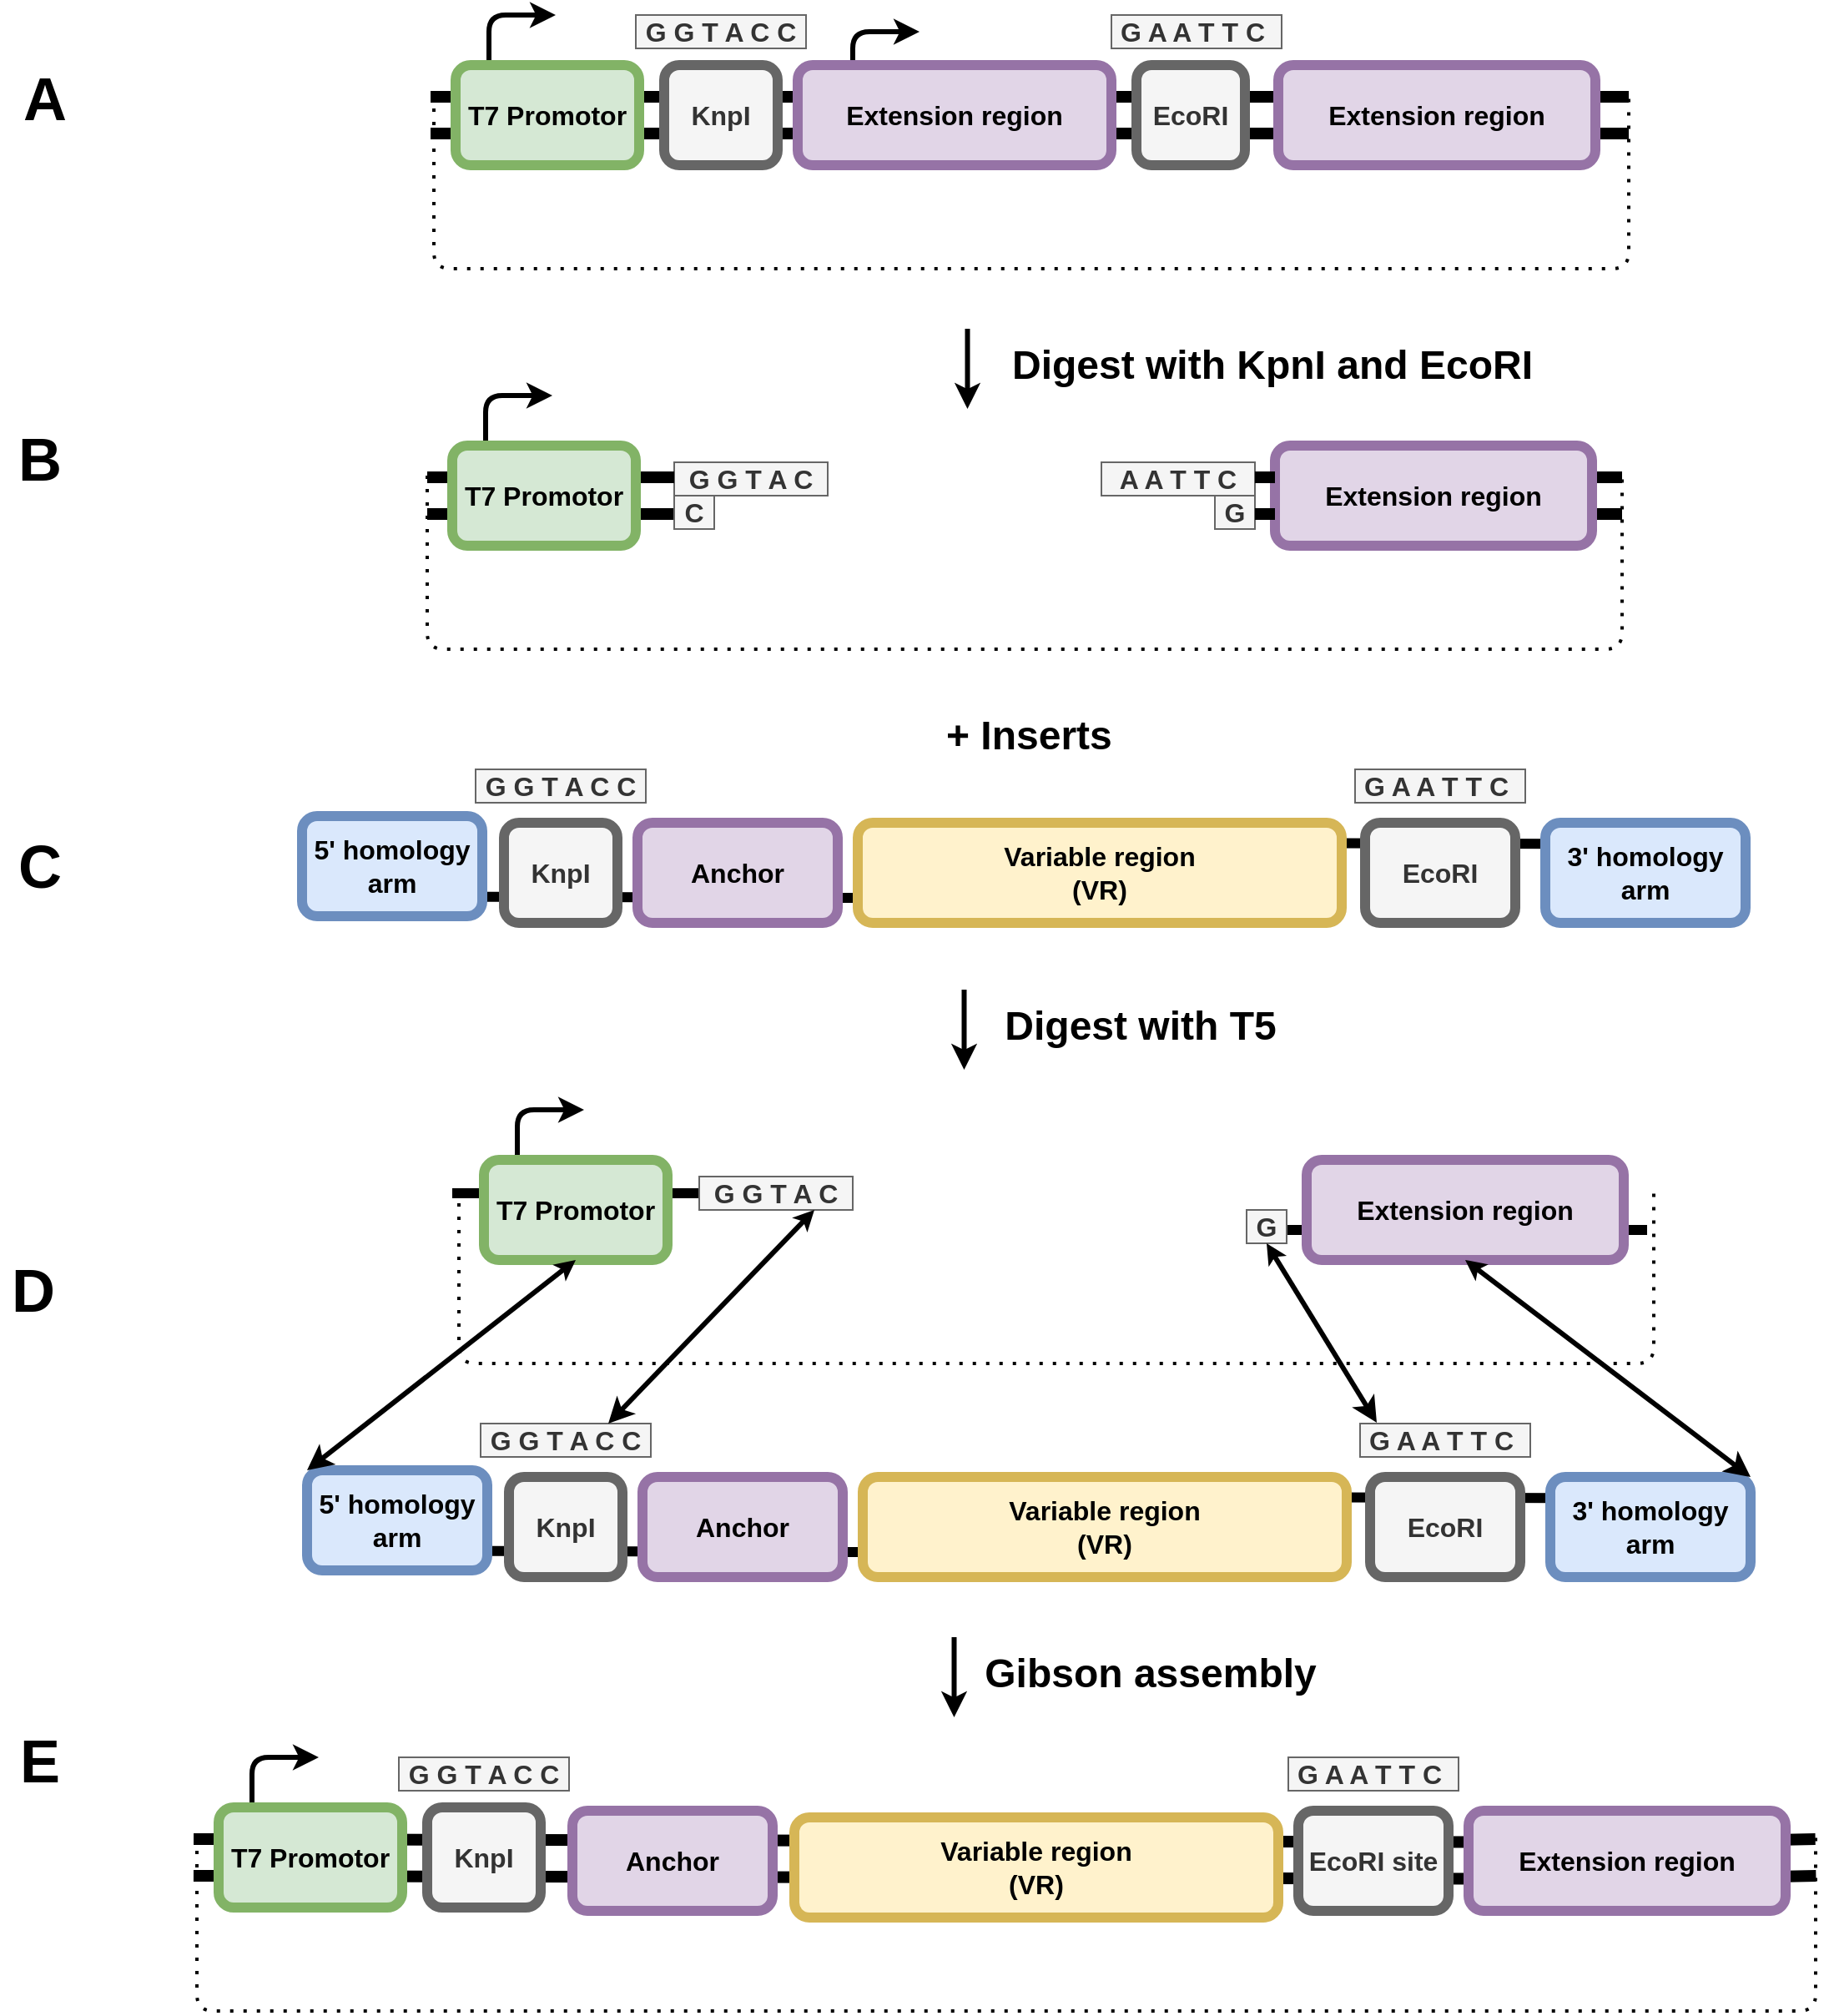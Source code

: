 <mxfile version="14.6.13" type="device" pages="3"><diagram id="rqG2H4vEE6brF2aqTZNh" name="T7-Initiation-series"><mxGraphModel dx="3550" dy="1650" grid="1" gridSize="4" guides="1" tooltips="1" connect="1" arrows="1" fold="1" page="1" pageScale="1" pageWidth="850" pageHeight="1100" math="0" shadow="0"><root><mxCell id="0"/><mxCell id="1" parent="0"/><mxCell id="A1_h8qaP_Om0Ha6Jma16-72" value="" style="endArrow=none;html=1;strokeWidth=6;" edge="1" parent="1"><mxGeometry width="50" height="50" relative="1" as="geometry"><mxPoint x="55" y="1348" as="sourcePoint"/><mxPoint x="271" y="1348" as="targetPoint"/></mxGeometry></mxCell><mxCell id="A1_h8qaP_Om0Ha6Jma16-112" value="" style="shape=link;html=1;fontSize=16;strokeWidth=7;endArrow=none;fontStyle=1;width=16;" edge="1" parent="1" target="A1_h8qaP_Om0Ha6Jma16-111"><mxGeometry width="100" relative="1" as="geometry"><mxPoint x="-600" y="1724" as="sourcePoint"/><mxPoint x="432" y="1724" as="targetPoint"/></mxGeometry></mxCell><mxCell id="A1_h8qaP_Om0Ha6Jma16-109" value="EcoRI site" style="rounded=1;whiteSpace=wrap;html=1;fillColor=#f5f5f5;strokeColor=#666666;fontStyle=1;fontSize=16;fontColor=#333333;strokeWidth=6;" vertex="1" parent="1"><mxGeometry x="62" y="1696" width="90" height="60" as="geometry"/></mxCell><mxCell id="A1_h8qaP_Om0Ha6Jma16-110" value="&lt;b&gt;&lt;font style=&quot;font-size: 16px&quot;&gt;G A A T T C&amp;nbsp;&lt;/font&gt;&lt;/b&gt;" style="text;html=1;strokeColor=#666666;fillColor=#f5f5f5;align=center;verticalAlign=middle;whiteSpace=wrap;rounded=0;fontColor=#333333;" vertex="1" parent="1"><mxGeometry x="56" y="1664" width="102" height="20" as="geometry"/></mxCell><mxCell id="A1_h8qaP_Om0Ha6Jma16-83" value="" style="endArrow=none;html=1;fontSize=24;strokeWidth=6;exitX=0;exitY=0.75;exitDx=0;exitDy=0;" edge="1" parent="1" source="A1_h8qaP_Om0Ha6Jma16-79"><mxGeometry width="50" height="50" relative="1" as="geometry"><mxPoint x="-768" y="1614" as="sourcePoint"/><mxPoint x="-532" y="1540" as="targetPoint"/></mxGeometry></mxCell><mxCell id="A1_h8qaP_Om0Ha6Jma16-84" value="" style="endArrow=none;html=1;fontSize=24;strokeWidth=6;exitX=0;exitY=0.75;exitDx=0;exitDy=0;" edge="1" parent="1"><mxGeometry width="50" height="50" relative="1" as="geometry"><mxPoint x="336" y="1509" as="sourcePoint"/><mxPoint x="3" y="1508" as="targetPoint"/></mxGeometry></mxCell><mxCell id="imHdVLXkvX4dmS1Buasl-60" value="" style="shape=link;html=1;fontSize=16;strokeWidth=7;endArrow=none;fontStyle=1;width=16;" parent="1" edge="1"><mxGeometry width="100" relative="1" as="geometry"><mxPoint x="-458" y="680" as="sourcePoint"/><mxPoint x="260" y="680" as="targetPoint"/></mxGeometry></mxCell><mxCell id="A1_h8qaP_Om0Ha6Jma16-8" value="" style="endArrow=classic;html=1;strokeWidth=3;fontSize=16;fontStyle=1" edge="1" parent="1"><mxGeometry width="50" height="50" relative="1" as="geometry"><mxPoint x="-205" y="660" as="sourcePoint"/><mxPoint x="-165" y="630" as="targetPoint"/><Array as="points"><mxPoint x="-205" y="630"/></Array></mxGeometry></mxCell><mxCell id="imHdVLXkvX4dmS1Buasl-53" value="" style="endArrow=classic;html=1;strokeWidth=3;fontSize=16;fontStyle=1" parent="1" edge="1"><mxGeometry width="50" height="50" relative="1" as="geometry"><mxPoint x="-423" y="650" as="sourcePoint"/><mxPoint x="-383" y="620" as="targetPoint"/><Array as="points"><mxPoint x="-423" y="620"/></Array></mxGeometry></mxCell><mxCell id="imHdVLXkvX4dmS1Buasl-59" value="KnpI" style="rounded=1;whiteSpace=wrap;html=1;fontSize=16;strokeWidth=6;fillColor=#f5f5f5;strokeColor=#666666;fontColor=#333333;fontStyle=1" parent="1" vertex="1"><mxGeometry x="-318" y="650" width="68" height="60" as="geometry"/></mxCell><mxCell id="imHdVLXkvX4dmS1Buasl-61" value="T7 Promotor" style="rounded=1;whiteSpace=wrap;html=1;strokeWidth=6;rotation=0;fillColor=#d5e8d4;strokeColor=#82b366;fontStyle=1;fontSize=16;" parent="1" vertex="1"><mxGeometry x="-443" y="650" width="110" height="60" as="geometry"/></mxCell><mxCell id="imHdVLXkvX4dmS1Buasl-62" value="Extension region" style="rounded=1;whiteSpace=wrap;html=1;strokeWidth=6;rotation=0;fillColor=#e1d5e7;strokeColor=#9673a6;fontStyle=1;fontSize=16;" parent="1" vertex="1"><mxGeometry x="-238" y="650" width="188" height="60" as="geometry"/></mxCell><mxCell id="imHdVLXkvX4dmS1Buasl-76" value="" style="endArrow=classic;html=1;fontSize=16;strokeWidth=3;fontStyle=1" parent="1" edge="1"><mxGeometry width="50" height="50" relative="1" as="geometry"><mxPoint x="-136.25" y="808" as="sourcePoint"/><mxPoint x="-136.25" y="856" as="targetPoint"/></mxGeometry></mxCell><mxCell id="imHdVLXkvX4dmS1Buasl-77" value="Digest with KpnI and EcoRI" style="text;html=1;strokeColor=none;fillColor=none;align=center;verticalAlign=middle;whiteSpace=wrap;rounded=0;fontSize=24;fontStyle=1" parent="1" vertex="1"><mxGeometry x="-126.75" y="820" width="346.75" height="20" as="geometry"/></mxCell><mxCell id="A1_h8qaP_Om0Ha6Jma16-1" value="EcoRI" style="rounded=1;whiteSpace=wrap;html=1;fillColor=#f5f5f5;strokeColor=#666666;fontStyle=1;fontSize=16;fontColor=#333333;strokeWidth=6;" vertex="1" parent="1"><mxGeometry x="-35" y="650" width="65" height="60" as="geometry"/></mxCell><mxCell id="A1_h8qaP_Om0Ha6Jma16-4" value="Extension region" style="rounded=1;whiteSpace=wrap;html=1;strokeWidth=6;rotation=0;fillColor=#e1d5e7;strokeColor=#9673a6;fontStyle=1;fontSize=16;" vertex="1" parent="1"><mxGeometry x="50" y="650" width="190" height="60" as="geometry"/></mxCell><mxCell id="A1_h8qaP_Om0Ha6Jma16-13" value="&lt;b&gt;&lt;font style=&quot;font-size: 16px&quot;&gt;G G T A C&lt;/font&gt;&lt;/b&gt;" style="text;html=1;strokeColor=#666666;fillColor=#f5f5f5;align=center;verticalAlign=middle;whiteSpace=wrap;rounded=0;fontColor=#333333;" vertex="1" parent="1"><mxGeometry x="-312" y="888" width="92" height="20" as="geometry"/></mxCell><mxCell id="A1_h8qaP_Om0Ha6Jma16-15" value="" style="shape=link;html=1;fontSize=16;strokeWidth=7;endArrow=none;fontStyle=1;width=16;" edge="1" parent="1"><mxGeometry width="100" relative="1" as="geometry"><mxPoint x="-460" y="908" as="sourcePoint"/><mxPoint x="-312" y="908" as="targetPoint"/></mxGeometry></mxCell><mxCell id="A1_h8qaP_Om0Ha6Jma16-17" value="" style="endArrow=classic;html=1;strokeWidth=3;fontSize=16;fontStyle=1" edge="1" parent="1"><mxGeometry width="50" height="50" relative="1" as="geometry"><mxPoint x="-425" y="878" as="sourcePoint"/><mxPoint x="-385" y="848" as="targetPoint"/><Array as="points"><mxPoint x="-425" y="848"/></Array></mxGeometry></mxCell><mxCell id="A1_h8qaP_Om0Ha6Jma16-19" value="T7 Promotor" style="rounded=1;whiteSpace=wrap;html=1;strokeWidth=6;rotation=0;fillColor=#d5e8d4;strokeColor=#82b366;fontStyle=1;fontSize=16;" vertex="1" parent="1"><mxGeometry x="-445" y="878" width="110" height="60" as="geometry"/></mxCell><mxCell id="A1_h8qaP_Om0Ha6Jma16-23" value="&lt;b&gt;&lt;font style=&quot;font-size: 16px&quot;&gt;C&lt;/font&gt;&lt;/b&gt;" style="text;html=1;strokeColor=#666666;fillColor=#f5f5f5;align=center;verticalAlign=middle;whiteSpace=wrap;rounded=0;fontColor=#333333;" vertex="1" parent="1"><mxGeometry x="-312" y="908" width="24" height="20" as="geometry"/></mxCell><mxCell id="A1_h8qaP_Om0Ha6Jma16-27" value="&lt;b&gt;&lt;font style=&quot;font-size: 16px&quot;&gt;G G T A C C&lt;/font&gt;&lt;/b&gt;" style="text;html=1;strokeColor=#666666;fillColor=#f5f5f5;align=center;verticalAlign=middle;whiteSpace=wrap;rounded=0;fontColor=#333333;" vertex="1" parent="1"><mxGeometry x="-335" y="620" width="102" height="20" as="geometry"/></mxCell><mxCell id="A1_h8qaP_Om0Ha6Jma16-28" value="&lt;b&gt;&lt;font style=&quot;font-size: 16px&quot;&gt;G A A T T C&amp;nbsp;&lt;/font&gt;&lt;/b&gt;" style="text;html=1;strokeColor=#666666;fillColor=#f5f5f5;align=center;verticalAlign=middle;whiteSpace=wrap;rounded=0;fontColor=#333333;" vertex="1" parent="1"><mxGeometry x="-50" y="620" width="102" height="20" as="geometry"/></mxCell><mxCell id="A1_h8qaP_Om0Ha6Jma16-29" value="&lt;b&gt;&lt;font style=&quot;font-size: 16px&quot;&gt;A A T T C&lt;/font&gt;&lt;/b&gt;" style="text;html=1;strokeColor=#666666;fillColor=#f5f5f5;align=center;verticalAlign=middle;whiteSpace=wrap;rounded=0;fontColor=#333333;" vertex="1" parent="1"><mxGeometry x="-56" y="888" width="92" height="20" as="geometry"/></mxCell><mxCell id="A1_h8qaP_Om0Ha6Jma16-30" value="&lt;span style=&quot;font-size: 16px&quot;&gt;&lt;b&gt;G&lt;/b&gt;&lt;/span&gt;" style="text;html=1;strokeColor=#666666;fillColor=#f5f5f5;align=center;verticalAlign=middle;whiteSpace=wrap;rounded=0;fontColor=#333333;" vertex="1" parent="1"><mxGeometry x="12" y="908" width="24" height="20" as="geometry"/></mxCell><mxCell id="A1_h8qaP_Om0Ha6Jma16-31" value="" style="shape=link;html=1;fontSize=16;strokeWidth=7;endArrow=none;fontStyle=1;width=16;startArrow=none;" edge="1" parent="1" source="A1_h8qaP_Om0Ha6Jma16-22"><mxGeometry width="100" relative="1" as="geometry"><mxPoint x="36" y="908" as="sourcePoint"/><mxPoint x="256" y="908" as="targetPoint"/></mxGeometry></mxCell><mxCell id="A1_h8qaP_Om0Ha6Jma16-22" value="Extension region" style="rounded=1;whiteSpace=wrap;html=1;strokeWidth=6;rotation=0;fillColor=#e1d5e7;strokeColor=#9673a6;fontStyle=1;fontSize=16;" vertex="1" parent="1"><mxGeometry x="48" y="878" width="190" height="60" as="geometry"/></mxCell><mxCell id="A1_h8qaP_Om0Ha6Jma16-32" value="" style="shape=link;html=1;fontSize=16;strokeWidth=7;endArrow=none;fontStyle=1;width=16;" edge="1" parent="1" target="A1_h8qaP_Om0Ha6Jma16-22"><mxGeometry width="100" relative="1" as="geometry"><mxPoint x="36" y="908" as="sourcePoint"/><mxPoint x="268" y="908" as="targetPoint"/></mxGeometry></mxCell><mxCell id="A1_h8qaP_Om0Ha6Jma16-34" value="" style="endArrow=none;dashed=1;html=1;dashPattern=1 3;strokeWidth=2;" edge="1" parent="1"><mxGeometry width="50" height="50" relative="1" as="geometry"><mxPoint x="-456" y="668" as="sourcePoint"/><mxPoint x="260" y="668" as="targetPoint"/><Array as="points"><mxPoint x="-456" y="772"/><mxPoint x="260" y="772"/></Array></mxGeometry></mxCell><mxCell id="A1_h8qaP_Om0Ha6Jma16-38" value="" style="endArrow=none;dashed=1;html=1;dashPattern=1 3;strokeWidth=2;" edge="1" parent="1"><mxGeometry width="50" height="50" relative="1" as="geometry"><mxPoint x="-460" y="896" as="sourcePoint"/><mxPoint x="256" y="896" as="targetPoint"/><Array as="points"><mxPoint x="-460" y="1000"/><mxPoint x="256" y="1000"/></Array></mxGeometry></mxCell><mxCell id="A1_h8qaP_Om0Ha6Jma16-62" value="&lt;h1&gt;+ Inserts&lt;/h1&gt;" style="text;html=1;strokeColor=none;fillColor=none;spacing=5;spacingTop=-20;whiteSpace=wrap;overflow=hidden;rounded=0;" vertex="1" parent="1"><mxGeometry x="-154" y="1032" width="190" height="36" as="geometry"/></mxCell><mxCell id="A1_h8qaP_Om0Ha6Jma16-63" value="" style="endArrow=none;html=1;strokeWidth=6;entryX=0;entryY=0.5;entryDx=0;entryDy=0;" edge="1" parent="1" target="A1_h8qaP_Om0Ha6Jma16-66"><mxGeometry width="50" height="50" relative="1" as="geometry"><mxPoint x="-445" y="1326" as="sourcePoint"/><mxPoint x="-287" y="1356" as="targetPoint"/></mxGeometry></mxCell><mxCell id="A1_h8qaP_Om0Ha6Jma16-64" value="" style="endArrow=classic;html=1;fontSize=16;strokeWidth=3;fontStyle=1" edge="1" parent="1"><mxGeometry width="50" height="50" relative="1" as="geometry"><mxPoint x="-138.25" y="1204" as="sourcePoint"/><mxPoint x="-138.25" y="1252" as="targetPoint"/></mxGeometry></mxCell><mxCell id="A1_h8qaP_Om0Ha6Jma16-65" value="&lt;font style=&quot;font-size: 24px&quot;&gt;Digest with T5&lt;/font&gt;" style="text;html=1;strokeColor=none;fillColor=none;align=center;verticalAlign=middle;whiteSpace=wrap;rounded=0;fontSize=16;fontStyle=1" vertex="1" parent="1"><mxGeometry x="-154" y="1216" width="243" height="20" as="geometry"/></mxCell><mxCell id="A1_h8qaP_Om0Ha6Jma16-66" value="&lt;b&gt;&lt;font style=&quot;font-size: 16px&quot;&gt;G G T A C&lt;/font&gt;&lt;/b&gt;" style="text;html=1;strokeColor=#666666;fillColor=#f5f5f5;align=center;verticalAlign=middle;whiteSpace=wrap;rounded=0;fontColor=#333333;" vertex="1" parent="1"><mxGeometry x="-297" y="1316" width="92" height="20" as="geometry"/></mxCell><mxCell id="A1_h8qaP_Om0Ha6Jma16-67" value="" style="endArrow=classic;html=1;strokeWidth=3;fontSize=16;fontStyle=1" edge="1" parent="1"><mxGeometry width="50" height="50" relative="1" as="geometry"><mxPoint x="-406" y="1306" as="sourcePoint"/><mxPoint x="-366" y="1276" as="targetPoint"/><Array as="points"><mxPoint x="-406" y="1276"/></Array></mxGeometry></mxCell><mxCell id="A1_h8qaP_Om0Ha6Jma16-68" value="T7 Promotor" style="rounded=1;whiteSpace=wrap;html=1;strokeWidth=6;rotation=0;fillColor=#d5e8d4;strokeColor=#82b366;fontStyle=1;fontSize=16;" vertex="1" parent="1"><mxGeometry x="-426" y="1306" width="110" height="60" as="geometry"/></mxCell><mxCell id="A1_h8qaP_Om0Ha6Jma16-69" value="&lt;span style=&quot;font-size: 16px&quot;&gt;&lt;b&gt;G&lt;/b&gt;&lt;/span&gt;" style="text;html=1;strokeColor=#666666;fillColor=#f5f5f5;align=center;verticalAlign=middle;whiteSpace=wrap;rounded=0;fontColor=#333333;" vertex="1" parent="1"><mxGeometry x="31" y="1336" width="24" height="20" as="geometry"/></mxCell><mxCell id="A1_h8qaP_Om0Ha6Jma16-70" value="Extension region" style="rounded=1;whiteSpace=wrap;html=1;strokeWidth=6;rotation=0;fillColor=#e1d5e7;strokeColor=#9673a6;fontStyle=1;fontSize=16;" vertex="1" parent="1"><mxGeometry x="67" y="1306" width="190" height="60" as="geometry"/></mxCell><mxCell id="A1_h8qaP_Om0Ha6Jma16-71" value="" style="endArrow=none;dashed=1;html=1;dashPattern=1 3;strokeWidth=2;" edge="1" parent="1"><mxGeometry width="50" height="50" relative="1" as="geometry"><mxPoint x="-441" y="1324" as="sourcePoint"/><mxPoint x="275" y="1324" as="targetPoint"/><Array as="points"><mxPoint x="-441" y="1428"/><mxPoint x="275" y="1428"/></Array></mxGeometry></mxCell><mxCell id="A1_h8qaP_Om0Ha6Jma16-77" value="KnpI" style="rounded=1;whiteSpace=wrap;html=1;fontSize=16;strokeWidth=6;fillColor=#f5f5f5;strokeColor=#666666;fontColor=#333333;fontStyle=1" vertex="1" parent="1"><mxGeometry x="-411" y="1496" width="68" height="60" as="geometry"/></mxCell><mxCell id="A1_h8qaP_Om0Ha6Jma16-78" value="Anchor" style="rounded=1;whiteSpace=wrap;html=1;fillColor=#e1d5e7;strokeColor=#9673a6;fontStyle=1;fontSize=16;strokeWidth=6;" vertex="1" parent="1"><mxGeometry x="-331" y="1496" width="120" height="60" as="geometry"/></mxCell><mxCell id="A1_h8qaP_Om0Ha6Jma16-79" value="&lt;div style=&quot;font-size: 16px;&quot;&gt;&lt;span style=&quot;font-size: 16px;&quot;&gt;Variable region&lt;/span&gt;&lt;/div&gt;&lt;div style=&quot;font-size: 16px;&quot;&gt;&lt;span style=&quot;font-size: 16px;&quot;&gt;(VR)&lt;br style=&quot;font-size: 16px;&quot;&gt;&lt;/span&gt;&lt;/div&gt;" style="rounded=1;whiteSpace=wrap;html=1;fillColor=#fff2cc;strokeColor=#d6b656;fontStyle=1;fontSize=16;strokeWidth=6;" vertex="1" parent="1"><mxGeometry x="-199" y="1496" width="290" height="60" as="geometry"/></mxCell><mxCell id="A1_h8qaP_Om0Ha6Jma16-80" value="5' homology arm" style="rounded=1;whiteSpace=wrap;html=1;fillColor=#dae8fc;strokeColor=#6c8ebf;fontStyle=1;fontSize=16;strokeWidth=6;" vertex="1" parent="1"><mxGeometry x="-532" y="1492" width="108" height="60" as="geometry"/></mxCell><mxCell id="A1_h8qaP_Om0Ha6Jma16-81" value="3' homology arm" style="rounded=1;whiteSpace=wrap;html=1;fillColor=#dae8fc;strokeColor=#6c8ebf;fontStyle=1;fontSize=16;strokeWidth=6;" vertex="1" parent="1"><mxGeometry x="213" y="1496" width="120" height="60" as="geometry"/></mxCell><mxCell id="A1_h8qaP_Om0Ha6Jma16-82" value="EcoRI" style="rounded=1;whiteSpace=wrap;html=1;fillColor=#f5f5f5;strokeColor=#666666;fontStyle=1;fontSize=16;fontColor=#333333;strokeWidth=6;" vertex="1" parent="1"><mxGeometry x="105" y="1496" width="90" height="60" as="geometry"/></mxCell><mxCell id="A1_h8qaP_Om0Ha6Jma16-85" value="" style="endArrow=classic;html=1;fontSize=16;strokeWidth=3;fontStyle=1" edge="1" parent="1"><mxGeometry width="50" height="50" relative="1" as="geometry"><mxPoint x="-144.25" y="1592" as="sourcePoint"/><mxPoint x="-144.25" y="1640" as="targetPoint"/></mxGeometry></mxCell><mxCell id="A1_h8qaP_Om0Ha6Jma16-86" value="&lt;span style=&quot;font-size: 24px&quot;&gt;Gibson assembly&lt;/span&gt;" style="text;html=1;strokeColor=none;fillColor=none;align=center;verticalAlign=middle;whiteSpace=wrap;rounded=0;fontSize=16;fontStyle=1" vertex="1" parent="1"><mxGeometry x="-148" y="1604" width="243" height="20" as="geometry"/></mxCell><mxCell id="A1_h8qaP_Om0Ha6Jma16-87" value="&lt;b&gt;&lt;font style=&quot;font-size: 16px&quot;&gt;G G T A C C&lt;/font&gt;&lt;/b&gt;" style="text;html=1;strokeColor=#666666;fillColor=#f5f5f5;align=center;verticalAlign=middle;whiteSpace=wrap;rounded=0;fontColor=#333333;" vertex="1" parent="1"><mxGeometry x="-428" y="1464" width="102" height="20" as="geometry"/></mxCell><mxCell id="A1_h8qaP_Om0Ha6Jma16-88" value="&lt;b&gt;&lt;font style=&quot;font-size: 16px&quot;&gt;G A A T T C&amp;nbsp;&lt;/font&gt;&lt;/b&gt;" style="text;html=1;strokeColor=#666666;fillColor=#f5f5f5;align=center;verticalAlign=middle;whiteSpace=wrap;rounded=0;fontColor=#333333;" vertex="1" parent="1"><mxGeometry x="99" y="1464" width="102" height="20" as="geometry"/></mxCell><mxCell id="A1_h8qaP_Om0Ha6Jma16-90" value="" style="endArrow=classic;html=1;fontSize=24;strokeWidth=3;entryX=0.75;entryY=1;entryDx=0;entryDy=0;exitX=0.75;exitY=0;exitDx=0;exitDy=0;startArrow=classic;startFill=1;endSize=3;" edge="1" parent="1" source="A1_h8qaP_Om0Ha6Jma16-87" target="A1_h8qaP_Om0Ha6Jma16-66"><mxGeometry width="50" height="50" relative="1" as="geometry"><mxPoint x="-388" y="1750" as="sourcePoint"/><mxPoint x="-338" y="1700" as="targetPoint"/></mxGeometry></mxCell><mxCell id="A1_h8qaP_Om0Ha6Jma16-92" value="" style="endArrow=classic;html=1;fontSize=24;strokeWidth=3;entryX=0.5;entryY=1;entryDx=0;entryDy=0;exitX=0;exitY=0;exitDx=0;exitDy=0;startArrow=classic;startFill=1;endSize=3;" edge="1" parent="1" source="A1_h8qaP_Om0Ha6Jma16-80" target="A1_h8qaP_Om0Ha6Jma16-68"><mxGeometry width="50" height="50" relative="1" as="geometry"><mxPoint x="-347.5" y="1468" as="sourcePoint"/><mxPoint x="-224" y="1340" as="targetPoint"/></mxGeometry></mxCell><mxCell id="A1_h8qaP_Om0Ha6Jma16-93" value="" style="endArrow=classic;html=1;fontSize=24;strokeWidth=3;entryX=0.5;entryY=1;entryDx=0;entryDy=0;exitX=0.098;exitY=-0.025;exitDx=0;exitDy=0;startArrow=classic;startFill=1;endSize=3;exitPerimeter=0;" edge="1" parent="1" source="A1_h8qaP_Om0Ha6Jma16-88" target="A1_h8qaP_Om0Ha6Jma16-69"><mxGeometry width="50" height="50" relative="1" as="geometry"><mxPoint x="-347.5" y="1468" as="sourcePoint"/><mxPoint x="-224" y="1340" as="targetPoint"/></mxGeometry></mxCell><mxCell id="A1_h8qaP_Om0Ha6Jma16-94" value="" style="endArrow=classic;html=1;fontSize=24;strokeWidth=3;entryX=0.5;entryY=1;entryDx=0;entryDy=0;exitX=1;exitY=0;exitDx=0;exitDy=0;startArrow=classic;startFill=1;endSize=3;" edge="1" parent="1" source="A1_h8qaP_Om0Ha6Jma16-81" target="A1_h8qaP_Om0Ha6Jma16-70"><mxGeometry width="50" height="50" relative="1" as="geometry"><mxPoint x="112.996" y="1467.5" as="sourcePoint"/><mxPoint x="47" y="1360" as="targetPoint"/></mxGeometry></mxCell><mxCell id="A1_h8qaP_Om0Ha6Jma16-95" value="" style="shape=link;html=1;fontSize=16;strokeWidth=7;endArrow=none;fontStyle=1;width=16;startArrow=none;" edge="1" parent="1" source="A1_h8qaP_Om0Ha6Jma16-111"><mxGeometry width="100" relative="1" as="geometry"><mxPoint x="-600" y="1724" as="sourcePoint"/><mxPoint x="372" y="1724" as="targetPoint"/></mxGeometry></mxCell><mxCell id="A1_h8qaP_Om0Ha6Jma16-97" value="" style="endArrow=classic;html=1;strokeWidth=3;fontSize=16;fontStyle=1" edge="1" parent="1"><mxGeometry width="50" height="50" relative="1" as="geometry"><mxPoint x="-565" y="1694" as="sourcePoint"/><mxPoint x="-525" y="1664" as="targetPoint"/><Array as="points"><mxPoint x="-565" y="1664"/></Array></mxGeometry></mxCell><mxCell id="A1_h8qaP_Om0Ha6Jma16-98" value="KnpI" style="rounded=1;whiteSpace=wrap;html=1;fontSize=16;strokeWidth=6;fillColor=#f5f5f5;strokeColor=#666666;fontColor=#333333;fontStyle=1" vertex="1" parent="1"><mxGeometry x="-460" y="1694" width="68" height="60" as="geometry"/></mxCell><mxCell id="A1_h8qaP_Om0Ha6Jma16-99" value="T7 Promotor" style="rounded=1;whiteSpace=wrap;html=1;strokeWidth=6;rotation=0;fillColor=#d5e8d4;strokeColor=#82b366;fontStyle=1;fontSize=16;" vertex="1" parent="1"><mxGeometry x="-585" y="1694" width="110" height="60" as="geometry"/></mxCell><mxCell id="A1_h8qaP_Om0Ha6Jma16-103" value="&lt;b&gt;&lt;font style=&quot;font-size: 16px&quot;&gt;G G T A C C&lt;/font&gt;&lt;/b&gt;" style="text;html=1;strokeColor=#666666;fillColor=#f5f5f5;align=center;verticalAlign=middle;whiteSpace=wrap;rounded=0;fontColor=#333333;" vertex="1" parent="1"><mxGeometry x="-477" y="1664" width="102" height="20" as="geometry"/></mxCell><mxCell id="A1_h8qaP_Om0Ha6Jma16-105" value="" style="endArrow=none;dashed=1;html=1;dashPattern=1 3;strokeWidth=2;" edge="1" parent="1"><mxGeometry width="50" height="50" relative="1" as="geometry"><mxPoint x="-598" y="1712" as="sourcePoint"/><mxPoint x="372" y="1712" as="targetPoint"/><Array as="points"><mxPoint x="-598" y="1816"/><mxPoint x="372" y="1816"/></Array></mxGeometry></mxCell><mxCell id="A1_h8qaP_Om0Ha6Jma16-107" value="Anchor" style="rounded=1;whiteSpace=wrap;html=1;fillColor=#e1d5e7;strokeColor=#9673a6;fontStyle=1;fontSize=16;strokeWidth=6;" vertex="1" parent="1"><mxGeometry x="-373" y="1696" width="120" height="60" as="geometry"/></mxCell><mxCell id="A1_h8qaP_Om0Ha6Jma16-108" value="&lt;div style=&quot;font-size: 16px;&quot;&gt;&lt;span style=&quot;font-size: 16px;&quot;&gt;Variable region&lt;/span&gt;&lt;/div&gt;&lt;div style=&quot;font-size: 16px;&quot;&gt;&lt;span style=&quot;font-size: 16px;&quot;&gt;(VR)&lt;br style=&quot;font-size: 16px;&quot;&gt;&lt;/span&gt;&lt;/div&gt;" style="rounded=1;whiteSpace=wrap;html=1;fillColor=#fff2cc;strokeColor=#d6b656;fontStyle=1;fontSize=16;strokeWidth=6;" vertex="1" parent="1"><mxGeometry x="-240" y="1700" width="290" height="60" as="geometry"/></mxCell><mxCell id="A1_h8qaP_Om0Ha6Jma16-111" value="Extension region" style="rounded=1;whiteSpace=wrap;html=1;strokeWidth=6;rotation=0;fillColor=#e1d5e7;strokeColor=#9673a6;fontStyle=1;fontSize=16;" vertex="1" parent="1"><mxGeometry x="164" y="1696" width="190" height="60" as="geometry"/></mxCell><mxCell id="A1_h8qaP_Om0Ha6Jma16-113" value="&lt;b&gt;&lt;font style=&quot;font-size: 36px&quot;&gt;A&lt;/font&gt;&lt;/b&gt;" style="text;html=1;strokeColor=none;fillColor=none;align=center;verticalAlign=middle;whiteSpace=wrap;rounded=0;fontSize=24;" vertex="1" parent="1"><mxGeometry x="-709" y="660" width="40" height="20" as="geometry"/></mxCell><mxCell id="A1_h8qaP_Om0Ha6Jma16-114" value="&lt;b&gt;&lt;font style=&quot;font-size: 36px&quot;&gt;B&lt;/font&gt;&lt;/b&gt;" style="text;html=1;strokeColor=none;fillColor=none;align=center;verticalAlign=middle;whiteSpace=wrap;rounded=0;fontSize=24;" vertex="1" parent="1"><mxGeometry x="-712" y="876" width="40" height="20" as="geometry"/></mxCell><mxCell id="A1_h8qaP_Om0Ha6Jma16-115" value="&lt;span style=&quot;font-size: 36px&quot;&gt;&lt;b&gt;C&lt;/b&gt;&lt;/span&gt;" style="text;html=1;strokeColor=none;fillColor=none;align=center;verticalAlign=middle;whiteSpace=wrap;rounded=0;fontSize=24;" vertex="1" parent="1"><mxGeometry x="-712" y="1120" width="40" height="20" as="geometry"/></mxCell><mxCell id="A1_h8qaP_Om0Ha6Jma16-116" value="&lt;span style=&quot;font-size: 36px&quot;&gt;&lt;b&gt;D&lt;/b&gt;&lt;/span&gt;" style="text;html=1;strokeColor=none;fillColor=none;align=center;verticalAlign=middle;whiteSpace=wrap;rounded=0;fontSize=24;" vertex="1" parent="1"><mxGeometry x="-716" y="1374" width="40" height="20" as="geometry"/></mxCell><mxCell id="A1_h8qaP_Om0Ha6Jma16-117" value="&lt;span style=&quot;font-size: 36px&quot;&gt;&lt;b&gt;E&lt;/b&gt;&lt;/span&gt;" style="text;html=1;strokeColor=none;fillColor=none;align=center;verticalAlign=middle;whiteSpace=wrap;rounded=0;fontSize=24;" vertex="1" parent="1"><mxGeometry x="-712" y="1656" width="40" height="20" as="geometry"/></mxCell><mxCell id="THfYuhCuqmNZFNOHO9cB-1" value="" style="endArrow=none;html=1;fontSize=24;strokeWidth=6;exitX=0;exitY=0.75;exitDx=0;exitDy=0;" edge="1" parent="1" source="THfYuhCuqmNZFNOHO9cB-5"><mxGeometry width="50" height="50" relative="1" as="geometry"><mxPoint x="-771" y="1222" as="sourcePoint"/><mxPoint x="-535" y="1148" as="targetPoint"/></mxGeometry></mxCell><mxCell id="THfYuhCuqmNZFNOHO9cB-2" value="" style="endArrow=none;html=1;fontSize=24;strokeWidth=6;exitX=0;exitY=0.75;exitDx=0;exitDy=0;" edge="1" parent="1"><mxGeometry width="50" height="50" relative="1" as="geometry"><mxPoint x="333" y="1117" as="sourcePoint"/><mxPoint y="1116" as="targetPoint"/></mxGeometry></mxCell><mxCell id="THfYuhCuqmNZFNOHO9cB-3" value="KnpI" style="rounded=1;whiteSpace=wrap;html=1;fontSize=16;strokeWidth=6;fillColor=#f5f5f5;strokeColor=#666666;fontColor=#333333;fontStyle=1" vertex="1" parent="1"><mxGeometry x="-414" y="1104" width="68" height="60" as="geometry"/></mxCell><mxCell id="THfYuhCuqmNZFNOHO9cB-4" value="Anchor" style="rounded=1;whiteSpace=wrap;html=1;fillColor=#e1d5e7;strokeColor=#9673a6;fontStyle=1;fontSize=16;strokeWidth=6;" vertex="1" parent="1"><mxGeometry x="-334" y="1104" width="120" height="60" as="geometry"/></mxCell><mxCell id="THfYuhCuqmNZFNOHO9cB-5" value="&lt;div style=&quot;font-size: 16px;&quot;&gt;&lt;span style=&quot;font-size: 16px;&quot;&gt;Variable region&lt;/span&gt;&lt;/div&gt;&lt;div style=&quot;font-size: 16px;&quot;&gt;&lt;span style=&quot;font-size: 16px;&quot;&gt;(VR)&lt;br style=&quot;font-size: 16px;&quot;&gt;&lt;/span&gt;&lt;/div&gt;" style="rounded=1;whiteSpace=wrap;html=1;fillColor=#fff2cc;strokeColor=#d6b656;fontStyle=1;fontSize=16;strokeWidth=6;" vertex="1" parent="1"><mxGeometry x="-202" y="1104" width="290" height="60" as="geometry"/></mxCell><mxCell id="THfYuhCuqmNZFNOHO9cB-6" value="5' homology arm" style="rounded=1;whiteSpace=wrap;html=1;fillColor=#dae8fc;strokeColor=#6c8ebf;fontStyle=1;fontSize=16;strokeWidth=6;" vertex="1" parent="1"><mxGeometry x="-535" y="1100" width="108" height="60" as="geometry"/></mxCell><mxCell id="THfYuhCuqmNZFNOHO9cB-7" value="3' homology arm" style="rounded=1;whiteSpace=wrap;html=1;fillColor=#dae8fc;strokeColor=#6c8ebf;fontStyle=1;fontSize=16;strokeWidth=6;" vertex="1" parent="1"><mxGeometry x="210" y="1104" width="120" height="60" as="geometry"/></mxCell><mxCell id="THfYuhCuqmNZFNOHO9cB-8" value="EcoRI" style="rounded=1;whiteSpace=wrap;html=1;fillColor=#f5f5f5;strokeColor=#666666;fontStyle=1;fontSize=16;fontColor=#333333;strokeWidth=6;" vertex="1" parent="1"><mxGeometry x="102" y="1104" width="90" height="60" as="geometry"/></mxCell><mxCell id="THfYuhCuqmNZFNOHO9cB-9" value="&lt;b&gt;&lt;font style=&quot;font-size: 16px&quot;&gt;G G T A C C&lt;/font&gt;&lt;/b&gt;" style="text;html=1;strokeColor=#666666;fillColor=#f5f5f5;align=center;verticalAlign=middle;whiteSpace=wrap;rounded=0;fontColor=#333333;" vertex="1" parent="1"><mxGeometry x="-431" y="1072" width="102" height="20" as="geometry"/></mxCell><mxCell id="THfYuhCuqmNZFNOHO9cB-10" value="&lt;b&gt;&lt;font style=&quot;font-size: 16px&quot;&gt;G A A T T C&amp;nbsp;&lt;/font&gt;&lt;/b&gt;" style="text;html=1;strokeColor=#666666;fillColor=#f5f5f5;align=center;verticalAlign=middle;whiteSpace=wrap;rounded=0;fontColor=#333333;" vertex="1" parent="1"><mxGeometry x="96" y="1072" width="102" height="20" as="geometry"/></mxCell></root></mxGraphModel></diagram><diagram id="3ho9fkfoRUGblcGiHZ0f" name="T7-termination-series"><mxGraphModel dx="1350" dy="825" grid="1" gridSize="10" guides="1" tooltips="1" connect="1" arrows="1" fold="1" page="1" pageScale="1" pageWidth="850" pageHeight="1100" math="0" shadow="0"><root><mxCell id="CiejX7fQ1NLdqKbJvG4e-0"/><mxCell id="CiejX7fQ1NLdqKbJvG4e-1" parent="CiejX7fQ1NLdqKbJvG4e-0"/></root></mxGraphModel></diagram><diagram id="RQM6MDR465jTlgWWQ24t" name="T7-termination-series"><mxGraphModel dx="3550" dy="1650" grid="1" gridSize="5" guides="1" tooltips="1" connect="1" arrows="1" fold="1" page="1" pageScale="1" pageWidth="850" pageHeight="1100" math="0" shadow="0"><root><mxCell id="Zj7Vj_KIvOS2rT1VzelT-0"/><mxCell id="Zj7Vj_KIvOS2rT1VzelT-1" parent="Zj7Vj_KIvOS2rT1VzelT-0"/><mxCell id="y2u30iwznm_I937bhnon-27" value="" style="shape=link;html=1;fontSize=16;strokeWidth=7;endArrow=none;fontStyle=1;width=16;" edge="1" parent="Zj7Vj_KIvOS2rT1VzelT-1"><mxGeometry width="100" relative="1" as="geometry"><mxPoint x="-664.12" y="2012" as="sourcePoint"/><mxPoint x="610" y="2012" as="targetPoint"/></mxGeometry></mxCell><mxCell id="pizm9wGw5mUvz34nSy27-1" value="" style="shape=link;html=1;fontSize=16;strokeWidth=7;endArrow=none;fontStyle=1;width=16;entryX=1;entryY=0.5;entryDx=0;entryDy=0;" edge="1" parent="Zj7Vj_KIvOS2rT1VzelT-1" target="3Zy9oJr_rFxFMEGkjQyW-6"><mxGeometry width="100" relative="1" as="geometry"><mxPoint x="-490" y="1467.5" as="sourcePoint"/><mxPoint x="45" y="1467.5" as="targetPoint"/></mxGeometry></mxCell><mxCell id="ZE21Eq2ZqFGKplHfDkUW-38" value="" style="endArrow=classic;html=1;strokeWidth=3;fontSize=16;fontStyle=1" edge="1" parent="Zj7Vj_KIvOS2rT1VzelT-1"><mxGeometry width="50" height="50" relative="1" as="geometry"><mxPoint x="-325.43" y="1175" as="sourcePoint"/><mxPoint x="-285.43" y="1145" as="targetPoint"/><Array as="points"><mxPoint x="-325.43" y="1145"/></Array></mxGeometry></mxCell><mxCell id="ReUL_pRF2_gT8pUBluxU-23" value="" style="shape=link;html=1;fontSize=16;strokeWidth=7;endArrow=none;fontStyle=1;width=16;" edge="1" parent="Zj7Vj_KIvOS2rT1VzelT-1"><mxGeometry width="100" relative="1" as="geometry"><mxPoint x="78.63" y="929" as="sourcePoint"/><mxPoint x="512.0" y="929" as="targetPoint"/></mxGeometry></mxCell><mxCell id="D99SfXA15iQIW8mpoFMG-16" value="" style="shape=link;html=1;fontSize=16;strokeWidth=7;endArrow=none;fontStyle=1;width=16;" edge="1" parent="Zj7Vj_KIvOS2rT1VzelT-1"><mxGeometry width="100" relative="1" as="geometry"><mxPoint x="-360" y="470" as="sourcePoint"/><mxPoint x="140" y="470" as="targetPoint"/></mxGeometry></mxCell><mxCell id="D99SfXA15iQIW8mpoFMG-0" value="" style="shape=link;html=1;fontSize=16;strokeWidth=7;endArrow=none;fontStyle=1;width=16;" edge="1" parent="Zj7Vj_KIvOS2rT1VzelT-1"><mxGeometry width="100" relative="1" as="geometry"><mxPoint x="-546.62" y="668" as="sourcePoint"/><mxPoint x="383.38" y="668" as="targetPoint"/></mxGeometry></mxCell><mxCell id="D99SfXA15iQIW8mpoFMG-1" value="" style="endArrow=classic;html=1;strokeWidth=3;fontSize=16;fontStyle=1;" edge="1" parent="Zj7Vj_KIvOS2rT1VzelT-1"><mxGeometry width="50" height="50" relative="1" as="geometry"><mxPoint x="-166.62" y="640" as="sourcePoint"/><mxPoint x="-216.62" y="618" as="targetPoint"/><Array as="points"><mxPoint x="-166.62" y="618"/></Array></mxGeometry></mxCell><mxCell id="D99SfXA15iQIW8mpoFMG-2" value="" style="endArrow=classic;html=1;strokeWidth=3;fontSize=16;fontStyle=1" edge="1" parent="Zj7Vj_KIvOS2rT1VzelT-1"><mxGeometry width="50" height="50" relative="1" as="geometry"><mxPoint x="-511.62" y="638" as="sourcePoint"/><mxPoint x="-471.62" y="608" as="targetPoint"/><Array as="points"><mxPoint x="-511.62" y="608"/></Array></mxGeometry></mxCell><mxCell id="D99SfXA15iQIW8mpoFMG-3" value="HindIII" style="rounded=1;whiteSpace=wrap;html=1;fontSize=16;strokeWidth=6;fillColor=#f5f5f5;strokeColor=#666666;fontColor=#333333;fontStyle=1" vertex="1" parent="Zj7Vj_KIvOS2rT1VzelT-1"><mxGeometry x="-406.62" y="638" width="68" height="60" as="geometry"/></mxCell><mxCell id="D99SfXA15iQIW8mpoFMG-4" value="T7 Promotor" style="rounded=1;whiteSpace=wrap;html=1;strokeWidth=6;rotation=0;fillColor=#d5e8d4;strokeColor=#82b366;fontStyle=1;fontSize=16;" vertex="1" parent="Zj7Vj_KIvOS2rT1VzelT-1"><mxGeometry x="-531.62" y="638" width="110" height="60" as="geometry"/></mxCell><mxCell id="D99SfXA15iQIW8mpoFMG-5" value="Extension region" style="rounded=1;whiteSpace=wrap;html=1;strokeWidth=6;rotation=0;fillColor=#e1d5e7;strokeColor=#9673a6;fontStyle=1;fontSize=16;" vertex="1" parent="Zj7Vj_KIvOS2rT1VzelT-1"><mxGeometry x="-326.62" y="638" width="188" height="60" as="geometry"/></mxCell><mxCell id="D99SfXA15iQIW8mpoFMG-6" value="EcoRI" style="rounded=1;whiteSpace=wrap;html=1;fillColor=#f5f5f5;strokeColor=#666666;fontStyle=1;fontSize=16;fontColor=#333333;strokeWidth=6;" vertex="1" parent="Zj7Vj_KIvOS2rT1VzelT-1"><mxGeometry x="-123.62" y="638" width="65" height="60" as="geometry"/></mxCell><mxCell id="D99SfXA15iQIW8mpoFMG-8" value="&lt;b&gt;&lt;font style=&quot;font-size: 16px&quot;&gt;G G T A C C&lt;/font&gt;&lt;/b&gt;" style="text;html=1;strokeColor=#666666;fillColor=#f5f5f5;align=center;verticalAlign=middle;whiteSpace=wrap;rounded=0;fontColor=#333333;" vertex="1" parent="Zj7Vj_KIvOS2rT1VzelT-1"><mxGeometry x="-423.62" y="608" width="102" height="20" as="geometry"/></mxCell><mxCell id="D99SfXA15iQIW8mpoFMG-9" value="&lt;b&gt;&lt;font style=&quot;font-size: 16px&quot;&gt;G A A T T C&amp;nbsp;&lt;/font&gt;&lt;/b&gt;" style="text;html=1;strokeColor=#666666;fillColor=#f5f5f5;align=center;verticalAlign=middle;whiteSpace=wrap;rounded=0;fontColor=#333333;" vertex="1" parent="Zj7Vj_KIvOS2rT1VzelT-1"><mxGeometry x="-138.62" y="608" width="102" height="20" as="geometry"/></mxCell><mxCell id="D99SfXA15iQIW8mpoFMG-10" value="" style="endArrow=none;dashed=1;html=1;dashPattern=1 3;strokeWidth=2;" edge="1" parent="Zj7Vj_KIvOS2rT1VzelT-1"><mxGeometry width="50" height="50" relative="1" as="geometry"><mxPoint x="-544.62" y="656" as="sourcePoint"/><mxPoint x="383.38" y="656" as="targetPoint"/><Array as="points"><mxPoint x="-544.62" y="760"/><mxPoint x="383.38" y="758"/></Array></mxGeometry></mxCell><mxCell id="D99SfXA15iQIW8mpoFMG-11" value="&lt;b&gt;&lt;font style=&quot;font-size: 36px&quot;&gt;B&lt;/font&gt;&lt;/b&gt;" style="text;html=1;strokeColor=none;fillColor=none;align=center;verticalAlign=middle;whiteSpace=wrap;rounded=0;fontSize=24;" vertex="1" parent="Zj7Vj_KIvOS2rT1VzelT-1"><mxGeometry x="-830" y="640.5" width="40" height="20" as="geometry"/></mxCell><mxCell id="D99SfXA15iQIW8mpoFMG-14" value="HindIII&lt;br&gt;site" style="rounded=1;whiteSpace=wrap;html=1;fillColor=#f5f5f5;strokeColor=#666666;fontStyle=1;fontSize=16;fontColor=#333333;strokeWidth=6;" vertex="1" parent="Zj7Vj_KIvOS2rT1VzelT-1"><mxGeometry x="-360" y="440" width="90" height="60" as="geometry"/></mxCell><mxCell id="D99SfXA15iQIW8mpoFMG-15" value="EcoRI&lt;br&gt;site" style="rounded=1;whiteSpace=wrap;html=1;fillColor=#f5f5f5;strokeColor=#666666;fontStyle=1;fontSize=16;fontColor=#333333;strokeWidth=6;" vertex="1" parent="Zj7Vj_KIvOS2rT1VzelT-1"><mxGeometry x="60" y="440" width="90" height="60" as="geometry"/></mxCell><mxCell id="D99SfXA15iQIW8mpoFMG-17" value="&lt;b&gt;&lt;font style=&quot;font-size: 36px&quot;&gt;A&lt;/font&gt;&lt;/b&gt;" style="text;html=1;strokeColor=none;fillColor=none;align=center;verticalAlign=middle;whiteSpace=wrap;rounded=0;fontSize=24;" vertex="1" parent="Zj7Vj_KIvOS2rT1VzelT-1"><mxGeometry x="-830" y="442.5" width="40" height="20" as="geometry"/></mxCell><mxCell id="lUpnLc09Pw69mZNqIdZZ-1" value="+ pFC8" style="text;html=1;strokeColor=none;fillColor=none;align=center;verticalAlign=middle;whiteSpace=wrap;rounded=0;fontSize=24;fontStyle=1" vertex="1" parent="Zj7Vj_KIvOS2rT1VzelT-1"><mxGeometry x="-130" y="550" width="96.75" height="20" as="geometry"/></mxCell><mxCell id="lUpnLc09Pw69mZNqIdZZ-3" value="" style="endArrow=classic;html=1;strokeWidth=3;fontSize=16;fontStyle=1;" edge="1" parent="Zj7Vj_KIvOS2rT1VzelT-1"><mxGeometry width="50" height="50" relative="1" as="geometry"><mxPoint x="123.38" y="640" as="sourcePoint"/><mxPoint x="73.38" y="618" as="targetPoint"/><Array as="points"><mxPoint x="123.38" y="618"/></Array></mxGeometry></mxCell><mxCell id="lUpnLc09Pw69mZNqIdZZ-4" value="Extension region" style="rounded=1;whiteSpace=wrap;html=1;strokeWidth=6;rotation=0;fillColor=#e1d5e7;strokeColor=#9673a6;fontStyle=1;fontSize=16;" vertex="1" parent="Zj7Vj_KIvOS2rT1VzelT-1"><mxGeometry x="-36.62" y="638" width="188" height="60" as="geometry"/></mxCell><mxCell id="Xc-LSBbBpH3eOBfD7Pfr-0" value="KnpI" style="rounded=1;whiteSpace=wrap;html=1;fontSize=16;strokeWidth=6;fillColor=#f5f5f5;strokeColor=#666666;fontColor=#333333;fontStyle=1" vertex="1" parent="Zj7Vj_KIvOS2rT1VzelT-1"><mxGeometry x="168.38" y="638" width="68" height="60" as="geometry"/></mxCell><mxCell id="Xc-LSBbBpH3eOBfD7Pfr-1" value="&lt;b&gt;&lt;font style=&quot;font-size: 16px&quot;&gt;G G T A C C&lt;/font&gt;&lt;/b&gt;" style="text;html=1;strokeColor=#666666;fillColor=#f5f5f5;align=center;verticalAlign=middle;whiteSpace=wrap;rounded=0;fontColor=#333333;" vertex="1" parent="Zj7Vj_KIvOS2rT1VzelT-1"><mxGeometry x="151.38" y="608" width="102" height="20" as="geometry"/></mxCell><mxCell id="Xc-LSBbBpH3eOBfD7Pfr-2" value="" style="endArrow=classic;html=1;strokeWidth=3;fontSize=16;exitX=0.9;exitY=-0.017;exitDx=0;exitDy=0;exitPerimeter=0;fontStyle=1" edge="1" parent="Zj7Vj_KIvOS2rT1VzelT-1"><mxGeometry width="50" height="50" relative="1" as="geometry"><mxPoint x="346.38" y="636.98" as="sourcePoint"/><mxPoint x="307.38" y="608" as="targetPoint"/><Array as="points"><mxPoint x="346.38" y="608"/></Array></mxGeometry></mxCell><mxCell id="Xc-LSBbBpH3eOBfD7Pfr-3" value="T3 Promotor" style="rounded=1;whiteSpace=wrap;html=1;strokeWidth=6;rotation=0;fillColor=#d5e8d4;strokeColor=#82b366;fontStyle=1;fontSize=16;" vertex="1" parent="Zj7Vj_KIvOS2rT1VzelT-1"><mxGeometry x="253.38" y="638" width="110" height="60" as="geometry"/></mxCell><mxCell id="ReUL_pRF2_gT8pUBluxU-0" value="" style="endArrow=classic;html=1;fontSize=16;strokeWidth=3;fontStyle=1" edge="1" parent="Zj7Vj_KIvOS2rT1VzelT-1"><mxGeometry width="50" height="50" relative="1" as="geometry"><mxPoint x="-101.5" y="800" as="sourcePoint"/><mxPoint x="-101.5" y="848" as="targetPoint"/></mxGeometry></mxCell><mxCell id="ReUL_pRF2_gT8pUBluxU-1" value="Digest with HindIII and EcoRI" style="text;html=1;strokeColor=none;fillColor=none;align=center;verticalAlign=middle;whiteSpace=wrap;rounded=0;fontSize=24;fontStyle=1" vertex="1" parent="Zj7Vj_KIvOS2rT1VzelT-1"><mxGeometry x="-80" y="812" width="346.75" height="20" as="geometry"/></mxCell><mxCell id="ReUL_pRF2_gT8pUBluxU-2" value="" style="shape=link;html=1;fontSize=16;strokeWidth=7;endArrow=none;fontStyle=1;width=16;" edge="1" parent="Zj7Vj_KIvOS2rT1VzelT-1"><mxGeometry width="100" relative="1" as="geometry"><mxPoint x="-633.25" y="950" as="sourcePoint"/><mxPoint x="-496.62" y="950" as="targetPoint"/></mxGeometry></mxCell><mxCell id="ReUL_pRF2_gT8pUBluxU-4" value="" style="endArrow=classic;html=1;strokeWidth=3;fontSize=16;fontStyle=1" edge="1" parent="Zj7Vj_KIvOS2rT1VzelT-1"><mxGeometry width="50" height="50" relative="1" as="geometry"><mxPoint x="-598.25" y="920" as="sourcePoint"/><mxPoint x="-558.25" y="890" as="targetPoint"/><Array as="points"><mxPoint x="-598.25" y="890"/></Array></mxGeometry></mxCell><mxCell id="ReUL_pRF2_gT8pUBluxU-6" value="T7 Promotor" style="rounded=1;whiteSpace=wrap;html=1;strokeWidth=6;rotation=0;fillColor=#d5e8d4;strokeColor=#82b366;fontStyle=1;fontSize=16;" vertex="1" parent="Zj7Vj_KIvOS2rT1VzelT-1"><mxGeometry x="-618.25" y="920" width="110" height="60" as="geometry"/></mxCell><mxCell id="ReUL_pRF2_gT8pUBluxU-9" value="&lt;span style=&quot;font-size: 16px&quot;&gt;&lt;b&gt;T T C G A&lt;/b&gt;&lt;/span&gt;" style="text;html=1;strokeColor=#666666;fillColor=#f5f5f5;align=center;verticalAlign=middle;whiteSpace=wrap;rounded=0;fontColor=#333333;" vertex="1" parent="Zj7Vj_KIvOS2rT1VzelT-1"><mxGeometry x="-496.62" y="950" width="90" height="20" as="geometry"/></mxCell><mxCell id="ReUL_pRF2_gT8pUBluxU-11" value="" style="endArrow=none;dashed=1;html=1;dashPattern=1 3;strokeWidth=2;" edge="1" parent="Zj7Vj_KIvOS2rT1VzelT-1"><mxGeometry width="50" height="50" relative="1" as="geometry"><mxPoint x="-630" y="938" as="sourcePoint"/><mxPoint x="510" y="920" as="targetPoint"/><Array as="points"><mxPoint x="-630" y="1040"/><mxPoint x="510" y="1040"/></Array></mxGeometry></mxCell><mxCell id="ReUL_pRF2_gT8pUBluxU-12" value="" style="endArrow=classic;html=1;strokeWidth=3;fontSize=16;fontStyle=1;" edge="1" parent="Zj7Vj_KIvOS2rT1VzelT-1"><mxGeometry width="50" height="50" relative="1" as="geometry"><mxPoint x="252.0" y="902" as="sourcePoint"/><mxPoint x="202.0" y="880" as="targetPoint"/><Array as="points"><mxPoint x="252" y="880"/></Array></mxGeometry></mxCell><mxCell id="ReUL_pRF2_gT8pUBluxU-13" value="Extension region" style="rounded=1;whiteSpace=wrap;html=1;strokeWidth=6;rotation=0;fillColor=#e1d5e7;strokeColor=#9673a6;fontStyle=1;fontSize=16;" vertex="1" parent="Zj7Vj_KIvOS2rT1VzelT-1"><mxGeometry x="92" y="900" width="188" height="60" as="geometry"/></mxCell><mxCell id="ReUL_pRF2_gT8pUBluxU-14" value="KnpI" style="rounded=1;whiteSpace=wrap;html=1;fontSize=16;strokeWidth=6;fillColor=#f5f5f5;strokeColor=#666666;fontColor=#333333;fontStyle=1" vertex="1" parent="Zj7Vj_KIvOS2rT1VzelT-1"><mxGeometry x="297" y="900" width="68" height="60" as="geometry"/></mxCell><mxCell id="ReUL_pRF2_gT8pUBluxU-15" value="&lt;b&gt;&lt;font style=&quot;font-size: 16px&quot;&gt;G G T A C C&lt;/font&gt;&lt;/b&gt;" style="text;html=1;strokeColor=#666666;fillColor=#f5f5f5;align=center;verticalAlign=middle;whiteSpace=wrap;rounded=0;fontColor=#333333;" vertex="1" parent="Zj7Vj_KIvOS2rT1VzelT-1"><mxGeometry x="280" y="870" width="102" height="20" as="geometry"/></mxCell><mxCell id="ReUL_pRF2_gT8pUBluxU-16" value="" style="endArrow=classic;html=1;strokeWidth=3;fontSize=16;exitX=0.9;exitY=-0.017;exitDx=0;exitDy=0;exitPerimeter=0;fontStyle=1" edge="1" parent="Zj7Vj_KIvOS2rT1VzelT-1"><mxGeometry width="50" height="50" relative="1" as="geometry"><mxPoint x="475.0" y="898.98" as="sourcePoint"/><mxPoint x="436.0" y="870" as="targetPoint"/><Array as="points"><mxPoint x="475" y="870"/></Array></mxGeometry></mxCell><mxCell id="ReUL_pRF2_gT8pUBluxU-17" value="T3 Promotor" style="rounded=1;whiteSpace=wrap;html=1;strokeWidth=6;rotation=0;fillColor=#d5e8d4;strokeColor=#82b366;fontStyle=1;fontSize=16;" vertex="1" parent="Zj7Vj_KIvOS2rT1VzelT-1"><mxGeometry x="382" y="900" width="110" height="60" as="geometry"/></mxCell><mxCell id="ReUL_pRF2_gT8pUBluxU-22" value="&lt;span style=&quot;font-size: 16px&quot;&gt;&lt;b&gt;A&lt;/b&gt;&lt;/span&gt;" style="text;html=1;strokeColor=#666666;fillColor=#f5f5f5;align=center;verticalAlign=middle;whiteSpace=wrap;rounded=0;fontColor=#333333;" vertex="1" parent="Zj7Vj_KIvOS2rT1VzelT-1"><mxGeometry x="-496.62" y="930" width="30" height="20" as="geometry"/></mxCell><mxCell id="ZE21Eq2ZqFGKplHfDkUW-0" value="&lt;b&gt;&lt;font style=&quot;font-size: 16px&quot;&gt;A A T T C&lt;/font&gt;&lt;/b&gt;" style="text;html=1;strokeColor=#666666;fillColor=#f5f5f5;align=center;verticalAlign=middle;whiteSpace=wrap;rounded=0;fontColor=#333333;" vertex="1" parent="Zj7Vj_KIvOS2rT1VzelT-1"><mxGeometry x="-10" y="910" width="92" height="20" as="geometry"/></mxCell><mxCell id="ZE21Eq2ZqFGKplHfDkUW-1" value="&lt;span style=&quot;font-size: 16px&quot;&gt;&lt;b&gt;G&lt;/b&gt;&lt;/span&gt;" style="text;html=1;strokeColor=#666666;fillColor=#f5f5f5;align=center;verticalAlign=middle;whiteSpace=wrap;rounded=0;fontColor=#333333;" vertex="1" parent="Zj7Vj_KIvOS2rT1VzelT-1"><mxGeometry x="58" y="930" width="24" height="20" as="geometry"/></mxCell><mxCell id="ZE21Eq2ZqFGKplHfDkUW-2" value="" style="shape=link;html=1;fontSize=16;strokeWidth=7;endArrow=none;fontStyle=1;width=16;" edge="1" parent="Zj7Vj_KIvOS2rT1VzelT-1"><mxGeometry width="100" relative="1" as="geometry"><mxPoint x="-367" y="940" as="sourcePoint"/><mxPoint x="-47" y="940" as="targetPoint"/></mxGeometry></mxCell><mxCell id="ZE21Eq2ZqFGKplHfDkUW-6" value="&lt;span style=&quot;font-size: 16px&quot;&gt;&lt;b&gt;A G C T T&lt;/b&gt;&lt;/span&gt;" style="text;html=1;strokeColor=#666666;fillColor=#f5f5f5;align=center;verticalAlign=middle;whiteSpace=wrap;rounded=0;fontColor=#333333;" vertex="1" parent="Zj7Vj_KIvOS2rT1VzelT-1"><mxGeometry x="-457" y="920" width="90" height="20" as="geometry"/></mxCell><mxCell id="ZE21Eq2ZqFGKplHfDkUW-7" value="&lt;span style=&quot;font-size: 16px&quot;&gt;&lt;b&gt;A&lt;/b&gt;&lt;/span&gt;" style="text;html=1;strokeColor=#666666;fillColor=#f5f5f5;align=center;verticalAlign=middle;whiteSpace=wrap;rounded=0;fontColor=#333333;" vertex="1" parent="Zj7Vj_KIvOS2rT1VzelT-1"><mxGeometry x="-397" y="940" width="30" height="20" as="geometry"/></mxCell><mxCell id="ZE21Eq2ZqFGKplHfDkUW-8" value="&lt;b&gt;&lt;font style=&quot;font-size: 16px&quot;&gt;C T T A A&lt;/font&gt;&lt;/b&gt;" style="text;html=1;strokeColor=#666666;fillColor=#f5f5f5;align=center;verticalAlign=middle;whiteSpace=wrap;rounded=0;fontColor=#333333;" vertex="1" parent="Zj7Vj_KIvOS2rT1VzelT-1"><mxGeometry x="-47.63" y="940" width="90.63" height="20" as="geometry"/></mxCell><mxCell id="ZE21Eq2ZqFGKplHfDkUW-9" value="&lt;span style=&quot;font-size: 16px&quot;&gt;&lt;b&gt;G&lt;/b&gt;&lt;/span&gt;" style="text;html=1;strokeColor=#666666;fillColor=#f5f5f5;align=center;verticalAlign=middle;whiteSpace=wrap;rounded=0;fontColor=#333333;" vertex="1" parent="Zj7Vj_KIvOS2rT1VzelT-1"><mxGeometry x="-47.63" y="920" width="30.63" height="20" as="geometry"/></mxCell><mxCell id="ZE21Eq2ZqFGKplHfDkUW-10" value="" style="endArrow=classic;html=1;fontSize=16;strokeWidth=3;fontStyle=1" edge="1" parent="Zj7Vj_KIvOS2rT1VzelT-1"><mxGeometry width="50" height="50" relative="1" as="geometry"><mxPoint x="-101.5" y="1070" as="sourcePoint"/><mxPoint x="-101.5" y="1118" as="targetPoint"/></mxGeometry></mxCell><mxCell id="ZE21Eq2ZqFGKplHfDkUW-11" value="Restriction enzyme assembly" style="text;html=1;strokeColor=none;fillColor=none;align=center;verticalAlign=middle;whiteSpace=wrap;rounded=0;fontSize=24;fontStyle=1" vertex="1" parent="Zj7Vj_KIvOS2rT1VzelT-1"><mxGeometry x="-80" y="1082" width="346.75" height="20" as="geometry"/></mxCell><mxCell id="ZE21Eq2ZqFGKplHfDkUW-12" value="" style="shape=link;html=1;fontSize=16;strokeWidth=7;endArrow=none;fontStyle=1;width=16;" edge="1" parent="Zj7Vj_KIvOS2rT1VzelT-1"><mxGeometry width="100" relative="1" as="geometry"><mxPoint x="140.2" y="1199" as="sourcePoint"/><mxPoint x="441.57" y="1199" as="targetPoint"/></mxGeometry></mxCell><mxCell id="ZE21Eq2ZqFGKplHfDkUW-13" value="" style="shape=link;html=1;fontSize=16;strokeWidth=7;endArrow=none;fontStyle=1;width=16;" edge="1" parent="Zj7Vj_KIvOS2rT1VzelT-1" target="ZE21Eq2ZqFGKplHfDkUW-19"><mxGeometry width="100" relative="1" as="geometry"><mxPoint x="-580" y="1205" as="sourcePoint"/><mxPoint x="-443.37" y="1205" as="targetPoint"/></mxGeometry></mxCell><mxCell id="ZE21Eq2ZqFGKplHfDkUW-14" value="" style="endArrow=classic;html=1;strokeWidth=3;fontSize=16;fontStyle=1" edge="1" parent="Zj7Vj_KIvOS2rT1VzelT-1"><mxGeometry width="50" height="50" relative="1" as="geometry"><mxPoint x="-545" y="1175" as="sourcePoint"/><mxPoint x="-505" y="1145" as="targetPoint"/><Array as="points"><mxPoint x="-545" y="1145"/></Array></mxGeometry></mxCell><mxCell id="ZE21Eq2ZqFGKplHfDkUW-15" value="T7 Promotor" style="rounded=1;whiteSpace=wrap;html=1;strokeWidth=6;rotation=0;fillColor=#d5e8d4;strokeColor=#82b366;fontStyle=1;fontSize=16;" vertex="1" parent="Zj7Vj_KIvOS2rT1VzelT-1"><mxGeometry x="-565" y="1175" width="110" height="60" as="geometry"/></mxCell><mxCell id="ZE21Eq2ZqFGKplHfDkUW-17" value="" style="endArrow=none;dashed=1;html=1;dashPattern=1 3;strokeWidth=2;" edge="1" parent="Zj7Vj_KIvOS2rT1VzelT-1"><mxGeometry width="50" height="50" relative="1" as="geometry"><mxPoint x="-578.43" y="1190" as="sourcePoint"/><mxPoint x="441.57" y="1190" as="targetPoint"/><Array as="points"><mxPoint x="-578.43" y="1310"/><mxPoint x="441.57" y="1310"/></Array></mxGeometry></mxCell><mxCell id="ZE21Eq2ZqFGKplHfDkUW-18" value="" style="endArrow=classic;html=1;strokeWidth=3;fontSize=16;fontStyle=1;" edge="1" parent="Zj7Vj_KIvOS2rT1VzelT-1"><mxGeometry width="50" height="50" relative="1" as="geometry"><mxPoint x="191.95" y="1177" as="sourcePoint"/><mxPoint x="141.95" y="1155" as="targetPoint"/><Array as="points"><mxPoint x="191.95" y="1155"/></Array></mxGeometry></mxCell><mxCell id="ZE21Eq2ZqFGKplHfDkUW-19" value="Extension region" style="rounded=1;whiteSpace=wrap;html=1;strokeWidth=6;rotation=0;fillColor=#e1d5e7;strokeColor=#9673a6;fontStyle=1;fontSize=16;" vertex="1" parent="Zj7Vj_KIvOS2rT1VzelT-1"><mxGeometry x="31.95" y="1175" width="188" height="60" as="geometry"/></mxCell><mxCell id="ZE21Eq2ZqFGKplHfDkUW-20" value="KnpI" style="rounded=1;whiteSpace=wrap;html=1;fontSize=16;strokeWidth=6;fillColor=#f5f5f5;strokeColor=#666666;fontColor=#333333;fontStyle=1" vertex="1" parent="Zj7Vj_KIvOS2rT1VzelT-1"><mxGeometry x="233.32" y="1170" width="68" height="60" as="geometry"/></mxCell><mxCell id="ZE21Eq2ZqFGKplHfDkUW-21" value="&lt;b&gt;&lt;font style=&quot;font-size: 16px&quot;&gt;G G T A C C&lt;/font&gt;&lt;/b&gt;" style="text;html=1;strokeColor=#666666;fillColor=#f5f5f5;align=center;verticalAlign=middle;whiteSpace=wrap;rounded=0;fontColor=#333333;" vertex="1" parent="Zj7Vj_KIvOS2rT1VzelT-1"><mxGeometry x="216.32" y="1140" width="102" height="20" as="geometry"/></mxCell><mxCell id="ZE21Eq2ZqFGKplHfDkUW-22" value="" style="endArrow=classic;html=1;strokeWidth=3;fontSize=16;exitX=0.9;exitY=-0.017;exitDx=0;exitDy=0;exitPerimeter=0;fontStyle=1" edge="1" parent="Zj7Vj_KIvOS2rT1VzelT-1"><mxGeometry width="50" height="50" relative="1" as="geometry"><mxPoint x="411.32" y="1168.98" as="sourcePoint"/><mxPoint x="372.32" y="1140" as="targetPoint"/><Array as="points"><mxPoint x="411.32" y="1140"/></Array></mxGeometry></mxCell><mxCell id="ZE21Eq2ZqFGKplHfDkUW-23" value="T3 Promotor" style="rounded=1;whiteSpace=wrap;html=1;strokeWidth=6;rotation=0;fillColor=#d5e8d4;strokeColor=#82b366;fontStyle=1;fontSize=16;" vertex="1" parent="Zj7Vj_KIvOS2rT1VzelT-1"><mxGeometry x="318.32" y="1170" width="110" height="60" as="geometry"/></mxCell><mxCell id="ZE21Eq2ZqFGKplHfDkUW-33" value="HindIII" style="rounded=1;whiteSpace=wrap;html=1;fontSize=16;strokeWidth=6;fillColor=#f5f5f5;strokeColor=#666666;fontColor=#333333;fontStyle=1" vertex="1" parent="Zj7Vj_KIvOS2rT1VzelT-1"><mxGeometry x="-440.05" y="1175" width="68" height="60" as="geometry"/></mxCell><mxCell id="ZE21Eq2ZqFGKplHfDkUW-34" value="&lt;b&gt;&lt;font style=&quot;font-size: 16px&quot;&gt;G G T A C C&lt;/font&gt;&lt;/b&gt;" style="text;html=1;strokeColor=#666666;fillColor=#f5f5f5;align=center;verticalAlign=middle;whiteSpace=wrap;rounded=0;fontColor=#333333;" vertex="1" parent="Zj7Vj_KIvOS2rT1VzelT-1"><mxGeometry x="-457.05" y="1145" width="102" height="20" as="geometry"/></mxCell><mxCell id="ZE21Eq2ZqFGKplHfDkUW-36" value="EcoRI" style="rounded=1;whiteSpace=wrap;html=1;fillColor=#f5f5f5;strokeColor=#666666;fontStyle=1;fontSize=16;fontColor=#333333;strokeWidth=6;" vertex="1" parent="Zj7Vj_KIvOS2rT1VzelT-1"><mxGeometry x="-48.93" y="1175" width="65" height="60" as="geometry"/></mxCell><mxCell id="ZE21Eq2ZqFGKplHfDkUW-37" value="&lt;b&gt;&lt;font style=&quot;font-size: 16px&quot;&gt;G A A T T C&amp;nbsp;&lt;/font&gt;&lt;/b&gt;" style="text;html=1;strokeColor=#666666;fillColor=#f5f5f5;align=center;verticalAlign=middle;whiteSpace=wrap;rounded=0;fontColor=#333333;" vertex="1" parent="Zj7Vj_KIvOS2rT1VzelT-1"><mxGeometry x="-67.43" y="1145" width="102" height="20" as="geometry"/></mxCell><mxCell id="ZE21Eq2ZqFGKplHfDkUW-40" value="" style="endArrow=classic;html=1;strokeWidth=3;fontSize=16;fontStyle=1" edge="1" parent="Zj7Vj_KIvOS2rT1VzelT-1"><mxGeometry width="50" height="50" relative="1" as="geometry"><mxPoint x="-321.62" y="910" as="sourcePoint"/><mxPoint x="-281.62" y="880" as="targetPoint"/><Array as="points"><mxPoint x="-321.62" y="880"/></Array></mxGeometry></mxCell><mxCell id="ZE21Eq2ZqFGKplHfDkUW-42" value="" style="endArrow=classic;html=1;strokeWidth=3;fontSize=16;fontStyle=1" edge="1" parent="Zj7Vj_KIvOS2rT1VzelT-1"><mxGeometry width="50" height="50" relative="1" as="geometry"><mxPoint x="-217.0" y="440" as="sourcePoint"/><mxPoint x="-177.0" y="410" as="targetPoint"/><Array as="points"><mxPoint x="-217.0" y="410"/></Array></mxGeometry></mxCell><mxCell id="D99SfXA15iQIW8mpoFMG-13" value="&lt;div style=&quot;font-size: 16px&quot;&gt;Strong initiator&lt;/div&gt;" style="rounded=1;whiteSpace=wrap;html=1;fillColor=#fff2cc;strokeColor=#d6b656;fontStyle=1;fontSize=16;strokeWidth=6;" vertex="1" parent="Zj7Vj_KIvOS2rT1VzelT-1"><mxGeometry x="-250" y="440" width="293" height="60" as="geometry"/></mxCell><mxCell id="ZE21Eq2ZqFGKplHfDkUW-3" value="&lt;div style=&quot;font-size: 16px&quot;&gt;Strong initiator&lt;/div&gt;" style="rounded=1;whiteSpace=wrap;html=1;fillColor=#fff2cc;strokeColor=#d6b656;fontStyle=1;fontSize=16;strokeWidth=6;" vertex="1" parent="Zj7Vj_KIvOS2rT1VzelT-1"><mxGeometry x="-354.62" y="910" width="293" height="60" as="geometry"/></mxCell><mxCell id="ZE21Eq2ZqFGKplHfDkUW-28" value="&lt;div style=&quot;font-size: 16px&quot;&gt;Strong initiator&lt;/div&gt;" style="rounded=1;whiteSpace=wrap;html=1;fillColor=#fff2cc;strokeColor=#d6b656;fontStyle=1;fontSize=16;strokeWidth=6;" vertex="1" parent="Zj7Vj_KIvOS2rT1VzelT-1"><mxGeometry x="-358.43" y="1175" width="293" height="60" as="geometry"/></mxCell><mxCell id="ZE21Eq2ZqFGKplHfDkUW-44" value="&lt;b&gt;&lt;font style=&quot;font-size: 36px&quot;&gt;C&lt;/font&gt;&lt;/b&gt;" style="text;html=1;strokeColor=none;fillColor=none;align=center;verticalAlign=middle;whiteSpace=wrap;rounded=0;fontSize=24;" vertex="1" parent="Zj7Vj_KIvOS2rT1VzelT-1"><mxGeometry x="-830" y="942.5" width="40" height="20" as="geometry"/></mxCell><mxCell id="ZE21Eq2ZqFGKplHfDkUW-45" value="+ inserts" style="text;html=1;strokeColor=none;fillColor=none;align=center;verticalAlign=middle;whiteSpace=wrap;rounded=0;fontSize=24;fontStyle=1" vertex="1" parent="Zj7Vj_KIvOS2rT1VzelT-1"><mxGeometry x="-101.5" y="1350" width="111.5" height="20" as="geometry"/></mxCell><mxCell id="3Zy9oJr_rFxFMEGkjQyW-2" value="KnpI" style="rounded=1;whiteSpace=wrap;html=1;fontSize=16;strokeWidth=6;fillColor=#f5f5f5;strokeColor=#666666;fontColor=#333333;fontStyle=1" vertex="1" parent="Zj7Vj_KIvOS2rT1VzelT-1"><mxGeometry x="-365" y="1442" width="68" height="60" as="geometry"/></mxCell><mxCell id="3Zy9oJr_rFxFMEGkjQyW-3" value="Anchor" style="rounded=1;whiteSpace=wrap;html=1;fillColor=#e1d5e7;strokeColor=#9673a6;fontStyle=1;fontSize=16;strokeWidth=6;" vertex="1" parent="Zj7Vj_KIvOS2rT1VzelT-1"><mxGeometry x="-285" y="1442" width="120" height="60" as="geometry"/></mxCell><mxCell id="3Zy9oJr_rFxFMEGkjQyW-4" value="&lt;div style=&quot;font-size: 16px;&quot;&gt;&lt;span style=&quot;font-size: 16px;&quot;&gt;Variable region&lt;/span&gt;&lt;/div&gt;&lt;div style=&quot;font-size: 16px;&quot;&gt;&lt;span style=&quot;font-size: 16px;&quot;&gt;(VR)&lt;br style=&quot;font-size: 16px;&quot;&gt;&lt;/span&gt;&lt;/div&gt;" style="rounded=1;whiteSpace=wrap;html=1;fillColor=#fff2cc;strokeColor=#d6b656;fontStyle=1;fontSize=16;strokeWidth=6;" vertex="1" parent="Zj7Vj_KIvOS2rT1VzelT-1"><mxGeometry x="-153" y="1442" width="290" height="60" as="geometry"/></mxCell><mxCell id="3Zy9oJr_rFxFMEGkjQyW-5" value="5' homology arm" style="rounded=1;whiteSpace=wrap;html=1;fillColor=#dae8fc;strokeColor=#6c8ebf;fontStyle=1;fontSize=16;strokeWidth=6;" vertex="1" parent="Zj7Vj_KIvOS2rT1VzelT-1"><mxGeometry x="-486" y="1438" width="108" height="60" as="geometry"/></mxCell><mxCell id="3Zy9oJr_rFxFMEGkjQyW-6" value="3' homology arm" style="rounded=1;whiteSpace=wrap;html=1;fillColor=#dae8fc;strokeColor=#6c8ebf;fontStyle=1;fontSize=16;strokeWidth=6;" vertex="1" parent="Zj7Vj_KIvOS2rT1VzelT-1"><mxGeometry x="259" y="1442" width="120" height="60" as="geometry"/></mxCell><mxCell id="3Zy9oJr_rFxFMEGkjQyW-7" value="EcoRI" style="rounded=1;whiteSpace=wrap;html=1;fillColor=#f5f5f5;strokeColor=#666666;fontStyle=1;fontSize=16;fontColor=#333333;strokeWidth=6;" vertex="1" parent="Zj7Vj_KIvOS2rT1VzelT-1"><mxGeometry x="151" y="1442" width="90" height="60" as="geometry"/></mxCell><mxCell id="3Zy9oJr_rFxFMEGkjQyW-8" value="&lt;b&gt;&lt;font style=&quot;font-size: 16px&quot;&gt;G G T A C C&lt;/font&gt;&lt;/b&gt;" style="text;html=1;strokeColor=#666666;fillColor=#f5f5f5;align=center;verticalAlign=middle;whiteSpace=wrap;rounded=0;fontColor=#333333;" vertex="1" parent="Zj7Vj_KIvOS2rT1VzelT-1"><mxGeometry x="-382" y="1410" width="102" height="20" as="geometry"/></mxCell><mxCell id="3Zy9oJr_rFxFMEGkjQyW-9" value="&lt;b&gt;&lt;font style=&quot;font-size: 16px&quot;&gt;G A A T T C&amp;nbsp;&lt;/font&gt;&lt;/b&gt;" style="text;html=1;strokeColor=#666666;fillColor=#f5f5f5;align=center;verticalAlign=middle;whiteSpace=wrap;rounded=0;fontColor=#333333;" vertex="1" parent="Zj7Vj_KIvOS2rT1VzelT-1"><mxGeometry x="145" y="1410" width="102" height="20" as="geometry"/></mxCell><mxCell id="bvMdHxScZikNr7RPTMUS-0" value="" style="endArrow=classic;html=1;fontSize=16;strokeWidth=3;fontStyle=1" edge="1" parent="Zj7Vj_KIvOS2rT1VzelT-1"><mxGeometry width="50" height="50" relative="1" as="geometry"><mxPoint x="-101.5" y="1570" as="sourcePoint"/><mxPoint x="-101.5" y="1618" as="targetPoint"/></mxGeometry></mxCell><mxCell id="bvMdHxScZikNr7RPTMUS-1" value="Digest with KpnI and EcoRI" style="text;html=1;strokeColor=none;fillColor=none;align=center;verticalAlign=middle;whiteSpace=wrap;rounded=0;fontSize=24;fontStyle=1" vertex="1" parent="Zj7Vj_KIvOS2rT1VzelT-1"><mxGeometry x="-92" y="1582" width="346.75" height="20" as="geometry"/></mxCell><mxCell id="bvMdHxScZikNr7RPTMUS-2" value="" style="endArrow=classic;html=1;strokeWidth=3;fontSize=16;fontStyle=1" edge="1" parent="Zj7Vj_KIvOS2rT1VzelT-1"><mxGeometry width="50" height="50" relative="1" as="geometry"><mxPoint x="-444.55" y="1690" as="sourcePoint"/><mxPoint x="-404.55" y="1660" as="targetPoint"/><Array as="points"><mxPoint x="-444.55" y="1660"/></Array></mxGeometry></mxCell><mxCell id="bvMdHxScZikNr7RPTMUS-4" value="" style="shape=link;html=1;fontSize=16;strokeWidth=7;endArrow=none;fontStyle=1;width=16;" edge="1" parent="Zj7Vj_KIvOS2rT1VzelT-1"><mxGeometry width="100" relative="1" as="geometry"><mxPoint x="-699.12" y="1720" as="sourcePoint"/><mxPoint x="-164.12" y="1720" as="targetPoint"/></mxGeometry></mxCell><mxCell id="bvMdHxScZikNr7RPTMUS-5" value="" style="endArrow=classic;html=1;strokeWidth=3;fontSize=16;fontStyle=1" edge="1" parent="Zj7Vj_KIvOS2rT1VzelT-1"><mxGeometry width="50" height="50" relative="1" as="geometry"><mxPoint x="-664.12" y="1690" as="sourcePoint"/><mxPoint x="-624.12" y="1660" as="targetPoint"/><Array as="points"><mxPoint x="-664.12" y="1660"/></Array></mxGeometry></mxCell><mxCell id="bvMdHxScZikNr7RPTMUS-6" value="T7 Promotor" style="rounded=1;whiteSpace=wrap;html=1;strokeWidth=6;rotation=0;fillColor=#d5e8d4;strokeColor=#82b366;fontStyle=1;fontSize=16;" vertex="1" parent="Zj7Vj_KIvOS2rT1VzelT-1"><mxGeometry x="-684.12" y="1690" width="110" height="60" as="geometry"/></mxCell><mxCell id="bvMdHxScZikNr7RPTMUS-7" value="" style="endArrow=none;dashed=1;html=1;dashPattern=1 3;strokeWidth=2;" edge="1" parent="Zj7Vj_KIvOS2rT1VzelT-1"><mxGeometry width="50" height="50" relative="1" as="geometry"><mxPoint x="-700" y="1710" as="sourcePoint"/><mxPoint x="640" y="1705" as="targetPoint"/><Array as="points"><mxPoint x="-700" y="1825"/><mxPoint x="640" y="1825"/></Array></mxGeometry></mxCell><mxCell id="bvMdHxScZikNr7RPTMUS-14" value="HindIII" style="rounded=1;whiteSpace=wrap;html=1;fontSize=16;strokeWidth=6;fillColor=#f5f5f5;strokeColor=#666666;fontColor=#333333;fontStyle=1" vertex="1" parent="Zj7Vj_KIvOS2rT1VzelT-1"><mxGeometry x="-559.17" y="1690" width="68" height="60" as="geometry"/></mxCell><mxCell id="bvMdHxScZikNr7RPTMUS-15" value="&lt;b&gt;&lt;font style=&quot;font-size: 16px&quot;&gt;G G T A C C&lt;/font&gt;&lt;/b&gt;" style="text;html=1;strokeColor=#666666;fillColor=#f5f5f5;align=center;verticalAlign=middle;whiteSpace=wrap;rounded=0;fontColor=#333333;" vertex="1" parent="Zj7Vj_KIvOS2rT1VzelT-1"><mxGeometry x="-576.17" y="1660" width="102" height="20" as="geometry"/></mxCell><mxCell id="bvMdHxScZikNr7RPTMUS-17" value="&lt;b&gt;&lt;font style=&quot;font-size: 16px&quot;&gt;G&lt;/font&gt;&lt;/b&gt;" style="text;html=1;strokeColor=#666666;fillColor=#f5f5f5;align=center;verticalAlign=middle;whiteSpace=wrap;rounded=0;fontColor=#333333;" vertex="1" parent="Zj7Vj_KIvOS2rT1VzelT-1"><mxGeometry x="-167.37" y="1700" width="23.25" height="20" as="geometry"/></mxCell><mxCell id="bvMdHxScZikNr7RPTMUS-18" value="&lt;div style=&quot;font-size: 16px&quot;&gt;Strong initiator&lt;/div&gt;" style="rounded=1;whiteSpace=wrap;html=1;fillColor=#fff2cc;strokeColor=#d6b656;fontStyle=1;fontSize=16;strokeWidth=6;" vertex="1" parent="Zj7Vj_KIvOS2rT1VzelT-1"><mxGeometry x="-477.55" y="1690" width="293" height="60" as="geometry"/></mxCell><mxCell id="pizm9wGw5mUvz34nSy27-0" value="&lt;b&gt;&lt;font style=&quot;font-size: 16px&quot;&gt;C T T A A&lt;/font&gt;&lt;/b&gt;" style="text;html=1;strokeColor=#666666;fillColor=#f5f5f5;align=center;verticalAlign=middle;whiteSpace=wrap;rounded=0;fontColor=#333333;" vertex="1" parent="Zj7Vj_KIvOS2rT1VzelT-1"><mxGeometry x="-167.37" y="1720" width="82.37" height="20" as="geometry"/></mxCell><mxCell id="pizm9wGw5mUvz34nSy27-3" value="" style="shape=link;html=1;fontSize=16;strokeWidth=7;endArrow=none;fontStyle=1;width=16;" edge="1" parent="Zj7Vj_KIvOS2rT1VzelT-1"><mxGeometry width="100" relative="1" as="geometry"><mxPoint x="506.32" y="1719" as="sourcePoint"/><mxPoint x="642.69" y="1719" as="targetPoint"/></mxGeometry></mxCell><mxCell id="pizm9wGw5mUvz34nSy27-4" value="T3 Promotor" style="rounded=1;whiteSpace=wrap;html=1;strokeWidth=6;rotation=0;fillColor=#d5e8d4;strokeColor=#82b366;fontStyle=1;fontSize=16;" vertex="1" parent="Zj7Vj_KIvOS2rT1VzelT-1"><mxGeometry x="519.44" y="1690" width="110" height="60" as="geometry"/></mxCell><mxCell id="pizm9wGw5mUvz34nSy27-5" value="&lt;b&gt;&lt;font style=&quot;font-size: 16px&quot;&gt;C A T G G&lt;/font&gt;&lt;/b&gt;" style="text;html=1;strokeColor=#666666;fillColor=#f5f5f5;align=center;verticalAlign=middle;whiteSpace=wrap;rounded=0;fontColor=#333333;" vertex="1" parent="Zj7Vj_KIvOS2rT1VzelT-1"><mxGeometry x="421.32" y="1720" width="88.25" height="20" as="geometry"/></mxCell><mxCell id="pizm9wGw5mUvz34nSy27-6" value="&lt;span style=&quot;font-size: 16px&quot;&gt;&lt;b&gt;C&lt;/b&gt;&lt;/span&gt;" style="text;html=1;strokeColor=#666666;fillColor=#f5f5f5;align=center;verticalAlign=middle;whiteSpace=wrap;rounded=0;fontColor=#333333;" vertex="1" parent="Zj7Vj_KIvOS2rT1VzelT-1"><mxGeometry x="486.32" y="1700" width="23.25" height="20" as="geometry"/></mxCell><mxCell id="ZF7MiLchTrqBrpRwAdr5-13" value="" style="group;rotation=-180;" vertex="1" connectable="0" parent="Zj7Vj_KIvOS2rT1VzelT-1"><mxGeometry x="-140" y="1670" width="618.75" height="60" as="geometry"/></mxCell><mxCell id="ZF7MiLchTrqBrpRwAdr5-5" value="" style="shape=link;html=1;fontSize=16;strokeWidth=7;endArrow=none;fontStyle=1;width=16;" edge="1" parent="ZF7MiLchTrqBrpRwAdr5-13"><mxGeometry width="100" relative="1" as="geometry"><mxPoint x="532" y="34" as="sourcePoint"/><mxPoint x="82" y="34" as="targetPoint"/></mxGeometry></mxCell><mxCell id="ZF7MiLchTrqBrpRwAdr5-6" value="Anchor" style="rounded=1;whiteSpace=wrap;html=1;fillColor=#e1d5e7;strokeColor=#9673a6;fontStyle=1;fontSize=16;strokeWidth=6;rotation=-180;" vertex="1" parent="ZF7MiLchTrqBrpRwAdr5-13"><mxGeometry x="397" width="120" height="60" as="geometry"/></mxCell><mxCell id="ZF7MiLchTrqBrpRwAdr5-7" value="&lt;div style=&quot;font-size: 16px;&quot;&gt;&lt;span style=&quot;font-size: 16px;&quot;&gt;Variable region&lt;/span&gt;&lt;/div&gt;&lt;div style=&quot;font-size: 16px;&quot;&gt;&lt;span style=&quot;font-size: 16px;&quot;&gt;(VR)&lt;br style=&quot;font-size: 16px;&quot;&gt;&lt;/span&gt;&lt;/div&gt;" style="rounded=1;whiteSpace=wrap;html=1;fillColor=#fff2cc;strokeColor=#d6b656;fontStyle=1;fontSize=16;strokeWidth=6;rotation=-180;" vertex="1" parent="ZF7MiLchTrqBrpRwAdr5-13"><mxGeometry x="95" width="290" height="60" as="geometry"/></mxCell><mxCell id="ZF7MiLchTrqBrpRwAdr5-8" value="&lt;b&gt;&lt;font style=&quot;font-size: 16px&quot;&gt;C&lt;/font&gt;&lt;/b&gt;" style="text;html=1;strokeColor=#666666;fillColor=#f5f5f5;align=center;verticalAlign=middle;whiteSpace=wrap;rounded=0;fontColor=#333333;rotation=-180;" vertex="1" parent="ZF7MiLchTrqBrpRwAdr5-13"><mxGeometry x="531" y="35" width="21.25" height="20" as="geometry"/></mxCell><mxCell id="ZF7MiLchTrqBrpRwAdr5-9" value="&lt;span style=&quot;font-size: 16px&quot;&gt;&lt;b&gt;C A T G G&lt;/b&gt;&lt;/span&gt;" style="text;html=1;strokeColor=#666666;fillColor=#f5f5f5;align=center;verticalAlign=middle;whiteSpace=wrap;rounded=0;fontColor=#333333;rotation=-180;" vertex="1" parent="ZF7MiLchTrqBrpRwAdr5-13"><mxGeometry x="531" y="15" width="88.25" height="20" as="geometry"/></mxCell><mxCell id="ZF7MiLchTrqBrpRwAdr5-10" value="&lt;b&gt;&lt;font style=&quot;font-size: 16px&quot;&gt;G&lt;/font&gt;&lt;/b&gt;" style="text;html=1;strokeColor=#666666;fillColor=#f5f5f5;align=center;verticalAlign=middle;whiteSpace=wrap;rounded=0;fontColor=#333333;rotation=-180;" vertex="1" parent="ZF7MiLchTrqBrpRwAdr5-13"><mxGeometry x="59" y="35" width="23.25" height="20" as="geometry"/></mxCell><mxCell id="ZF7MiLchTrqBrpRwAdr5-12" value="&lt;b&gt;&lt;font style=&quot;font-size: 16px&quot;&gt;C T T A A&lt;/font&gt;&lt;/b&gt;" style="text;html=1;strokeColor=#666666;fillColor=#f5f5f5;align=center;verticalAlign=middle;whiteSpace=wrap;rounded=0;fontColor=#333333;rotation=-180;" vertex="1" parent="ZF7MiLchTrqBrpRwAdr5-13"><mxGeometry y="15" width="82.37" height="20" as="geometry"/></mxCell><mxCell id="y2u30iwznm_I937bhnon-0" value="" style="endArrow=classic;html=1;fontSize=16;strokeWidth=3;fontStyle=1" edge="1" parent="Zj7Vj_KIvOS2rT1VzelT-1"><mxGeometry width="50" height="50" relative="1" as="geometry"><mxPoint x="-96.5" y="1860" as="sourcePoint"/><mxPoint x="-96.5" y="1908" as="targetPoint"/></mxGeometry></mxCell><mxCell id="y2u30iwznm_I937bhnon-1" value="Restriction enzyme assembly" style="text;html=1;strokeColor=none;fillColor=none;align=center;verticalAlign=middle;whiteSpace=wrap;rounded=0;fontSize=24;fontStyle=1" vertex="1" parent="Zj7Vj_KIvOS2rT1VzelT-1"><mxGeometry x="-75" y="1872" width="346.75" height="20" as="geometry"/></mxCell><mxCell id="y2u30iwznm_I937bhnon-2" value="" style="endArrow=classic;html=1;strokeWidth=3;fontSize=16;fontStyle=1" edge="1" parent="Zj7Vj_KIvOS2rT1VzelT-1"><mxGeometry width="50" height="50" relative="1" as="geometry"><mxPoint x="-409.55" y="1982" as="sourcePoint"/><mxPoint x="-369.55" y="1952" as="targetPoint"/><Array as="points"><mxPoint x="-409.55" y="1952"/></Array></mxGeometry></mxCell><mxCell id="y2u30iwznm_I937bhnon-3" value="" style="endArrow=classic;html=1;strokeWidth=3;fontSize=16;fontStyle=1" edge="1" parent="Zj7Vj_KIvOS2rT1VzelT-1"><mxGeometry width="50" height="50" relative="1" as="geometry"><mxPoint x="-629.12" y="1982" as="sourcePoint"/><mxPoint x="-589.12" y="1952" as="targetPoint"/><Array as="points"><mxPoint x="-629.12" y="1952"/></Array></mxGeometry></mxCell><mxCell id="y2u30iwznm_I937bhnon-4" value="T7 Promotor" style="rounded=1;whiteSpace=wrap;html=1;strokeWidth=6;rotation=0;fillColor=#d5e8d4;strokeColor=#82b366;fontStyle=1;fontSize=16;" vertex="1" parent="Zj7Vj_KIvOS2rT1VzelT-1"><mxGeometry x="-649.12" y="1982" width="110" height="60" as="geometry"/></mxCell><mxCell id="y2u30iwznm_I937bhnon-5" value="HindIII" style="rounded=1;whiteSpace=wrap;html=1;fontSize=16;strokeWidth=6;fillColor=#f5f5f5;strokeColor=#666666;fontColor=#333333;fontStyle=1" vertex="1" parent="Zj7Vj_KIvOS2rT1VzelT-1"><mxGeometry x="-524.17" y="1982" width="68" height="60" as="geometry"/></mxCell><mxCell id="y2u30iwznm_I937bhnon-6" value="&lt;b&gt;&lt;font style=&quot;font-size: 16px&quot;&gt;G G T A C C&lt;/font&gt;&lt;/b&gt;" style="text;html=1;strokeColor=#666666;fillColor=#f5f5f5;align=center;verticalAlign=middle;whiteSpace=wrap;rounded=0;fontColor=#333333;" vertex="1" parent="Zj7Vj_KIvOS2rT1VzelT-1"><mxGeometry x="-541.17" y="1952" width="102" height="20" as="geometry"/></mxCell><mxCell id="y2u30iwznm_I937bhnon-7" value="&lt;div style=&quot;font-size: 16px&quot;&gt;Strong initiator&lt;/div&gt;" style="rounded=1;whiteSpace=wrap;html=1;fillColor=#fff2cc;strokeColor=#d6b656;fontStyle=1;fontSize=16;strokeWidth=6;" vertex="1" parent="Zj7Vj_KIvOS2rT1VzelT-1"><mxGeometry x="-442.55" y="1982" width="293" height="60" as="geometry"/></mxCell><mxCell id="y2u30iwznm_I937bhnon-15" value="" style="group;rotation=-180;" vertex="1" connectable="0" parent="Zj7Vj_KIvOS2rT1VzelT-1"><mxGeometry x="-50" y="1982" width="422" height="60" as="geometry"/></mxCell><mxCell id="y2u30iwznm_I937bhnon-13" value="Anchor" style="rounded=1;whiteSpace=wrap;html=1;fillColor=#e1d5e7;strokeColor=#9673a6;fontStyle=1;fontSize=16;strokeWidth=6;rotation=-180;" vertex="1" parent="y2u30iwznm_I937bhnon-15"><mxGeometry x="302" width="120" height="60" as="geometry"/></mxCell><mxCell id="y2u30iwznm_I937bhnon-14" value="&lt;div style=&quot;font-size: 16px;&quot;&gt;&lt;span style=&quot;font-size: 16px;&quot;&gt;Variable region&lt;/span&gt;&lt;/div&gt;&lt;div style=&quot;font-size: 16px;&quot;&gt;&lt;span style=&quot;font-size: 16px;&quot;&gt;(VR)&lt;br style=&quot;font-size: 16px;&quot;&gt;&lt;/span&gt;&lt;/div&gt;" style="rounded=1;whiteSpace=wrap;html=1;fillColor=#fff2cc;strokeColor=#d6b656;fontStyle=1;fontSize=16;strokeWidth=6;rotation=-180;" vertex="1" parent="y2u30iwznm_I937bhnon-15"><mxGeometry width="290" height="60" as="geometry"/></mxCell><mxCell id="y2u30iwznm_I937bhnon-17" value="KnpI" style="rounded=1;whiteSpace=wrap;html=1;fontSize=16;strokeWidth=6;fillColor=#f5f5f5;strokeColor=#666666;fontColor=#333333;fontStyle=1" vertex="1" parent="Zj7Vj_KIvOS2rT1VzelT-1"><mxGeometry x="389" y="1982" width="68" height="60" as="geometry"/></mxCell><mxCell id="y2u30iwznm_I937bhnon-18" value="&lt;b&gt;&lt;font style=&quot;font-size: 16px&quot;&gt;G G T A C C&lt;/font&gt;&lt;/b&gt;" style="text;html=1;strokeColor=#666666;fillColor=#f5f5f5;align=center;verticalAlign=middle;whiteSpace=wrap;rounded=0;fontColor=#333333;" vertex="1" parent="Zj7Vj_KIvOS2rT1VzelT-1"><mxGeometry x="372" y="1950" width="102" height="20" as="geometry"/></mxCell><mxCell id="y2u30iwznm_I937bhnon-21" value="EcoRI" style="rounded=1;whiteSpace=wrap;html=1;fillColor=#f5f5f5;strokeColor=#666666;fontStyle=1;fontSize=16;fontColor=#333333;strokeWidth=6;" vertex="1" parent="Zj7Vj_KIvOS2rT1VzelT-1"><mxGeometry x="-131.05" y="1982" width="65" height="60" as="geometry"/></mxCell><mxCell id="y2u30iwznm_I937bhnon-22" value="&lt;b&gt;&lt;font style=&quot;font-size: 16px&quot;&gt;G A A T T C&amp;nbsp;&lt;/font&gt;&lt;/b&gt;" style="text;html=1;strokeColor=#666666;fillColor=#f5f5f5;align=center;verticalAlign=middle;whiteSpace=wrap;rounded=0;fontColor=#333333;" vertex="1" parent="Zj7Vj_KIvOS2rT1VzelT-1"><mxGeometry x="-149.55" y="1952" width="102" height="20" as="geometry"/></mxCell><mxCell id="y2u30iwznm_I937bhnon-23" value="" style="endArrow=classic;html=1;strokeWidth=3;fontSize=16;exitX=0.9;exitY=-0.017;exitDx=0;exitDy=0;exitPerimeter=0;fontStyle=1" edge="1" parent="Zj7Vj_KIvOS2rT1VzelT-1"><mxGeometry width="50" height="50" relative="1" as="geometry"><mxPoint x="612.44" y="1688.98" as="sourcePoint"/><mxPoint x="573.44" y="1660" as="targetPoint"/><Array as="points"><mxPoint x="612.44" y="1660"/></Array></mxGeometry></mxCell><mxCell id="y2u30iwznm_I937bhnon-25" value="T3 Promotor" style="rounded=1;whiteSpace=wrap;html=1;strokeWidth=6;rotation=0;fillColor=#d5e8d4;strokeColor=#82b366;fontStyle=1;fontSize=16;" vertex="1" parent="Zj7Vj_KIvOS2rT1VzelT-1"><mxGeometry x="477.94" y="1982" width="110" height="60" as="geometry"/></mxCell><mxCell id="y2u30iwznm_I937bhnon-26" value="" style="endArrow=classic;html=1;strokeWidth=3;fontSize=16;exitX=0.9;exitY=-0.017;exitDx=0;exitDy=0;exitPerimeter=0;fontStyle=1" edge="1" parent="Zj7Vj_KIvOS2rT1VzelT-1"><mxGeometry width="50" height="50" relative="1" as="geometry"><mxPoint x="570.94" y="1980.98" as="sourcePoint"/><mxPoint x="531.94" y="1952" as="targetPoint"/><Array as="points"><mxPoint x="570.94" y="1952"/></Array></mxGeometry></mxCell><mxCell id="y2u30iwznm_I937bhnon-28" value="" style="endArrow=none;dashed=1;html=1;dashPattern=1 3;strokeWidth=2;" edge="1" parent="Zj7Vj_KIvOS2rT1VzelT-1"><mxGeometry width="50" height="50" relative="1" as="geometry"><mxPoint x="-665" y="2002" as="sourcePoint"/><mxPoint x="610" y="1997" as="targetPoint"/><Array as="points"><mxPoint x="-665" y="2117"/><mxPoint x="610.32" y="2117"/></Array></mxGeometry></mxCell><mxCell id="y2u30iwznm_I937bhnon-29" value="&lt;b&gt;&lt;font style=&quot;font-size: 36px&quot;&gt;D&lt;/font&gt;&lt;/b&gt;" style="text;html=1;strokeColor=none;fillColor=none;align=center;verticalAlign=middle;whiteSpace=wrap;rounded=0;fontSize=24;" vertex="1" parent="Zj7Vj_KIvOS2rT1VzelT-1"><mxGeometry x="-835" y="1195" width="40" height="20" as="geometry"/></mxCell><mxCell id="y2u30iwznm_I937bhnon-30" value="&lt;b&gt;&lt;font style=&quot;font-size: 36px&quot;&gt;G&lt;/font&gt;&lt;/b&gt;" style="text;html=1;strokeColor=none;fillColor=none;align=center;verticalAlign=middle;whiteSpace=wrap;rounded=0;fontSize=24;" vertex="1" parent="Zj7Vj_KIvOS2rT1VzelT-1"><mxGeometry x="-830" y="1997" width="40" height="20" as="geometry"/></mxCell><mxCell id="y2u30iwznm_I937bhnon-33" value="&lt;b&gt;&lt;font style=&quot;font-size: 36px&quot;&gt;E&lt;/font&gt;&lt;/b&gt;" style="text;html=1;strokeColor=none;fillColor=none;align=center;verticalAlign=middle;whiteSpace=wrap;rounded=0;fontSize=24;" vertex="1" parent="Zj7Vj_KIvOS2rT1VzelT-1"><mxGeometry x="-835" y="1462" width="40" height="20" as="geometry"/></mxCell><mxCell id="y2u30iwznm_I937bhnon-34" value="&lt;b&gt;&lt;font style=&quot;font-size: 36px&quot;&gt;F&lt;/font&gt;&lt;/b&gt;" style="text;html=1;strokeColor=none;fillColor=none;align=center;verticalAlign=middle;whiteSpace=wrap;rounded=0;fontSize=24;" vertex="1" parent="Zj7Vj_KIvOS2rT1VzelT-1"><mxGeometry x="-835" y="1710" width="40" height="20" as="geometry"/></mxCell></root></mxGraphModel></diagram></mxfile>